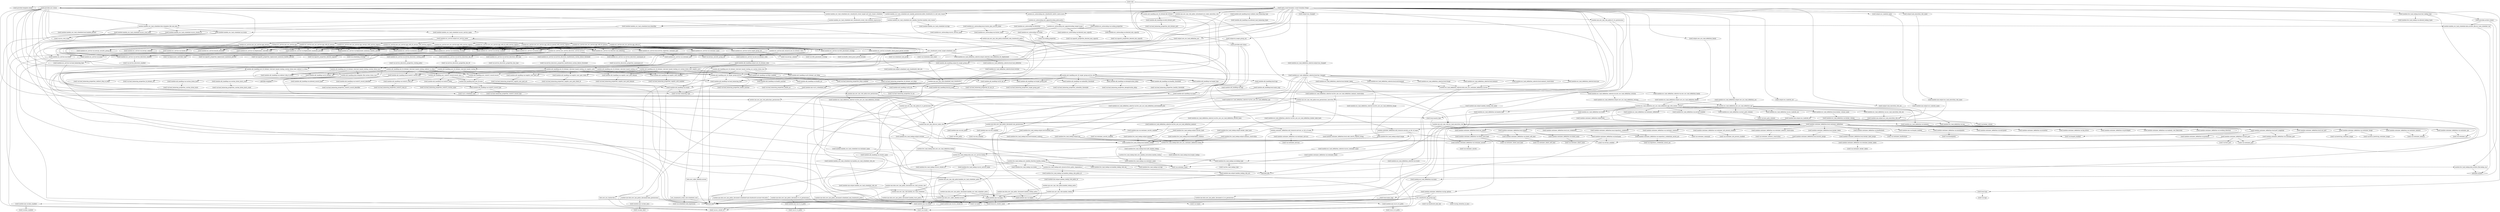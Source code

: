 digraph {
	compound = "true"
	newrank = "true"
	subgraph "root" {
		"[root] aws_cloudwatch_event_rule.scheduled_task" [label = "aws_cloudwatch_event_rule.scheduled_task", shape = "box"]
		"[root] aws_cloudwatch_event_target.scheduled_task" [label = "aws_cloudwatch_event_target.scheduled_task", shape = "box"]
		"[root] aws_cloudwatch_log_group.app" [label = "aws_cloudwatch_log_group.app", shape = "box"]
		"[root] data.aws_caller_identity.current" [label = "data.aws_caller_identity.current", shape = "box"]
		"[root] data.aws_ecs_cluster.this" [label = "data.aws_ecs_cluster.this", shape = "box"]
		"[root] module.alb_handling.aws_lb_listener.nlb_listener" [label = "module.alb_handling.aws_lb_listener.nlb_listener", shape = "box"]
		"[root] module.alb_handling.aws_lb_listener_rule.host_based_routing" [label = "module.alb_handling.aws_lb_listener_rule.host_based_routing", shape = "box"]
		"[root] module.alb_handling.aws_lb_listener_rule.host_based_routing_custom_listen_host" [label = "module.alb_handling.aws_lb_listener_rule.host_based_routing_custom_listen_host", shape = "box"]
		"[root] module.alb_handling.aws_lb_listener_rule.host_based_routing_custom_listen_host_redirect_to_https" [label = "module.alb_handling.aws_lb_listener_rule.host_based_routing_custom_listen_host_redirect_to_https", shape = "box"]
		"[root] module.alb_handling.aws_lb_listener_rule.host_based_routing_redirect_to_https" [label = "module.alb_handling.aws_lb_listener_rule.host_based_routing_redirect_to_https", shape = "box"]
		"[root] module.alb_handling.aws_lb_listener_rule.host_based_routing_ssl" [label = "module.alb_handling.aws_lb_listener_rule.host_based_routing_ssl", shape = "box"]
		"[root] module.alb_handling.aws_lb_listener_rule.host_based_routing_ssl_cognito_auth" [label = "module.alb_handling.aws_lb_listener_rule.host_based_routing_ssl_cognito_auth", shape = "box"]
		"[root] module.alb_handling.aws_lb_listener_rule.host_based_routing_ssl_custom_listen_host" [label = "module.alb_handling.aws_lb_listener_rule.host_based_routing_ssl_custom_listen_host", shape = "box"]
		"[root] module.alb_handling.aws_lb_listener_rule.host_based_routing_ssl_custom_listen_host_cognito_auth" [label = "module.alb_handling.aws_lb_listener_rule.host_based_routing_ssl_custom_listen_host_cognito_auth", shape = "box"]
		"[root] module.alb_handling.aws_lb_target_group.service" [label = "module.alb_handling.aws_lb_target_group.service", shape = "box"]
		"[root] module.alb_handling.aws_lb_target_group.service_nlb" [label = "module.alb_handling.aws_lb_target_group.service_nlb", shape = "box"]
		"[root] module.alb_handling.aws_route53_record.record" [label = "module.alb_handling.aws_route53_record.record", shape = "box"]
		"[root] module.alb_handling.aws_route53_record.record_alias_a" [label = "module.alb_handling.aws_route53_record.record_alias_a", shape = "box"]
		"[root] module.alb_handling.data.aws_lb.main" [label = "module.alb_handling.data.aws_lb.main", shape = "box"]
		"[root] module.alb_handling.data.template_file.custom_listen_host" [label = "module.alb_handling.data.template_file.custom_listen_host", shape = "box"]
		"[root] module.container_definition.null_resource.envvars_as_list_of_maps" [label = "module.container_definition.null_resource.envvars_as_list_of_maps", shape = "box"]
		"[root] module.container_definition.null_resource.secrets_as_list_of_maps" [label = "module.container_definition.null_resource.secrets_as_list_of_maps", shape = "box"]
		"[root] module.ecs_autoscaling.aws_appautoscaling_policy.policy" [label = "module.ecs_autoscaling.aws_appautoscaling_policy.policy", shape = "box"]
		"[root] module.ecs_autoscaling.aws_appautoscaling_target.target" [label = "module.ecs_autoscaling.aws_appautoscaling_target.target", shape = "box"]
		"[root] module.ecs_autoscaling.aws_cloudwatch_metric_alarm.alarm" [label = "module.ecs_autoscaling.aws_cloudwatch_metric_alarm.alarm", shape = "box"]
		"[root] module.ecs_service.aws_ecs_service.app" [label = "module.ecs_service.aws_ecs_service.app", shape = "box"]
		"[root] module.ecs_service.aws_ecs_service.app_awsvpc" [label = "module.ecs_service.aws_ecs_service.app_awsvpc", shape = "box"]
		"[root] module.ecs_service.aws_ecs_service.app_awsvpc_with_service_registry" [label = "module.ecs_service.aws_ecs_service.app_awsvpc_with_service_registry", shape = "box"]
		"[root] module.ecs_service.aws_ecs_service.app_with_lb" [label = "module.ecs_service.aws_ecs_service.app_with_lb", shape = "box"]
		"[root] module.ecs_service.aws_ecs_service.app_with_lb_awsvpc" [label = "module.ecs_service.aws_ecs_service.app_with_lb_awsvpc", shape = "box"]
		"[root] module.ecs_service.aws_ecs_service.app_with_lb_awsvpc_with_service_registry" [label = "module.ecs_service.aws_ecs_service.app_with_lb_awsvpc_with_service_registry", shape = "box"]
		"[root] module.ecs_service.aws_ecs_service.app_with_lb_spread" [label = "module.ecs_service.aws_ecs_service.app_with_lb_spread", shape = "box"]
		"[root] module.ecs_service.aws_ecs_service.app_with_lb_spread_with_service_registry" [label = "module.ecs_service.aws_ecs_service.app_with_lb_spread_with_service_registry", shape = "box"]
		"[root] module.ecs_service.aws_ecs_service.app_with_lb_with_service_registry" [label = "module.ecs_service.aws_ecs_service.app_with_lb_with_service_registry", shape = "box"]
		"[root] module.ecs_service.aws_ecs_service.app_with_service_registry" [label = "module.ecs_service.aws_ecs_service.app_with_service_registry", shape = "box"]
		"[root] module.ecs_service.aws_service_discovery_service.service" [label = "module.ecs_service.aws_service_discovery_service.service", shape = "box"]
		"[root] module.ecs_service.null_resource.aws_lb_listener_rules" [label = "module.ecs_service.null_resource.aws_lb_listener_rules", shape = "box"]
		"[root] module.ecs_task_definition.aws_ecs_task_definition.app" [label = "module.ecs_task_definition.aws_ecs_task_definition.app", shape = "box"]
		"[root] module.ecs_task_definition.aws_ecs_task_definition.app_with_docker_volume" [label = "module.ecs_task_definition.aws_ecs_task_definition.app_with_docker_volume", shape = "box"]
		"[root] module.ecs_task_definition_selector.data.aws_ecs_container_definition.current" [label = "module.ecs_task_definition_selector.data.aws_ecs_container_definition.current", shape = "box"]
		"[root] module.iam.aws_iam_role.ecs_task_execution_role" [label = "module.iam.aws_iam_role.ecs_task_execution_role", shape = "box"]
		"[root] module.iam.aws_iam_role.ecs_tasks_role" [label = "module.iam.aws_iam_role.ecs_tasks_role", shape = "box"]
		"[root] module.iam.aws_iam_role.lambda_ecs_task_scheduler" [label = "module.iam.aws_iam_role.lambda_ecs_task_scheduler", shape = "box"]
		"[root] module.iam.aws_iam_role.lambda_lookup" [label = "module.iam.aws_iam_role.lambda_lookup", shape = "box"]
		"[root] module.iam.aws_iam_role.scheduled_task_cloudwatch" [label = "module.iam.aws_iam_role.scheduled_task_cloudwatch", shape = "box"]
		"[root] module.iam.aws_iam_role_policy.kms_permissions" [label = "module.iam.aws_iam_role_policy.kms_permissions", shape = "box"]
		"[root] module.iam.aws_iam_role_policy.lambda_ecs_task_scheduler_policy" [label = "module.iam.aws_iam_role_policy.lambda_ecs_task_scheduler_policy", shape = "box"]
		"[root] module.iam.aws_iam_role_policy.lambda_lookup_policy" [label = "module.iam.aws_iam_role_policy.lambda_lookup_policy", shape = "box"]
		"[root] module.iam.aws_iam_role_policy.s3_ro_permissions" [label = "module.iam.aws_iam_role_policy.s3_ro_permissions", shape = "box"]
		"[root] module.iam.aws_iam_role_policy.s3_rw_permissions" [label = "module.iam.aws_iam_role_policy.s3_rw_permissions", shape = "box"]
		"[root] module.iam.aws_iam_role_policy.scheduled_task_cloudwatch_policy" [label = "module.iam.aws_iam_role_policy.scheduled_task_cloudwatch_policy", shape = "box"]
		"[root] module.iam.aws_iam_role_policy.ssm_permissions" [label = "module.iam.aws_iam_role_policy.ssm_permissions", shape = "box"]
		"[root] module.iam.aws_iam_role_policy.ssm_permissions_execution" [label = "module.iam.aws_iam_role_policy.ssm_permissions_execution", shape = "box"]
		"[root] module.iam.aws_iam_role_policy_attachment.ecs_tasks_execution_role" [label = "module.iam.aws_iam_role_policy_attachment.ecs_tasks_execution_role", shape = "box"]
		"[root] module.iam.data.aws_caller_identity.current" [label = "module.iam.data.aws_caller_identity.current", shape = "box"]
		"[root] module.iam.data.aws_iam_policy_document.ecs_task_assume_role" [label = "module.iam.data.aws_iam_policy_document.ecs_task_assume_role", shape = "box"]
		"[root] module.iam.data.aws_iam_policy_document.kms_permissions" [label = "module.iam.data.aws_iam_policy_document.kms_permissions", shape = "box"]
		"[root] module.iam.data.aws_iam_policy_document.lambda_ecs_task_scheduler_policy" [label = "module.iam.data.aws_iam_policy_document.lambda_ecs_task_scheduler_policy", shape = "box"]
		"[root] module.iam.data.aws_iam_policy_document.lambda_lookup_policy" [label = "module.iam.data.aws_iam_policy_document.lambda_lookup_policy", shape = "box"]
		"[root] module.iam.data.aws_iam_policy_document.lambda_trust_policy" [label = "module.iam.data.aws_iam_policy_document.lambda_trust_policy", shape = "box"]
		"[root] module.iam.data.aws_iam_policy_document.s3_ro_permissions" [label = "module.iam.data.aws_iam_policy_document.s3_ro_permissions", shape = "box"]
		"[root] module.iam.data.aws_iam_policy_document.s3_rw_permissions" [label = "module.iam.data.aws_iam_policy_document.s3_rw_permissions", shape = "box"]
		"[root] module.iam.data.aws_iam_policy_document.scheduled-task-cloudwatch-assume-role-policy" [label = "module.iam.data.aws_iam_policy_document.scheduled-task-cloudwatch-assume-role-policy", shape = "box"]
		"[root] module.iam.data.aws_iam_policy_document.scheduled_task_cloudwatch_policy" [label = "module.iam.data.aws_iam_policy_document.scheduled_task_cloudwatch_policy", shape = "box"]
		"[root] module.iam.data.aws_iam_policy_document.ssm_permissions" [label = "module.iam.data.aws_iam_policy_document.ssm_permissions", shape = "box"]
		"[root] module.lambda_ecs_task_scheduler.aws_cloudwatch_event_rule.schedule_expressions" [label = "module.lambda_ecs_task_scheduler.aws_cloudwatch_event_rule.schedule_expressions", shape = "box"]
		"[root] module.lambda_ecs_task_scheduler.aws_cloudwatch_event_target.call_task_runner_scheduler" [label = "module.lambda_ecs_task_scheduler.aws_cloudwatch_event_target.call_task_runner_scheduler", shape = "box"]
		"[root] module.lambda_ecs_task_scheduler.aws_lambda_function.lambda_task_runner" [label = "module.lambda_ecs_task_scheduler.aws_lambda_function.lambda_task_runner", shape = "box"]
		"[root] module.lambda_ecs_task_scheduler.aws_lambda_permission.allow_cloudwatch_to_call_task_runner" [label = "module.lambda_ecs_task_scheduler.aws_lambda_permission.allow_cloudwatch_to_call_task_runner", shape = "box"]
		"[root] module.lambda_ecs_task_scheduler.data.archive_file.ecs_task_scheduler_zip" [label = "module.lambda_ecs_task_scheduler.data.archive_file.ecs_task_scheduler_zip", shape = "box"]
		"[root] module.lambda_ecs_task_scheduler.data.template_file.task_defs" [label = "module.lambda_ecs_task_scheduler.data.template_file.task_defs", shape = "box"]
		"[root] module.live_task_lookup.aws_lambda_function.lambda_lookup" [label = "module.live_task_lookup.aws_lambda_function.lambda_lookup", shape = "box"]
		"[root] module.live_task_lookup.data.archive_file.lookup_zip" [label = "module.live_task_lookup.data.archive_file.lookup_zip", shape = "box"]
		"[root] module.live_task_lookup.data.aws_ecs_container_definition.lookup" [label = "module.live_task_lookup.data.aws_ecs_container_definition.lookup", shape = "box"]
		"[root] module.live_task_lookup.data.aws_ecs_service.lookup" [label = "module.live_task_lookup.data.aws_ecs_service.lookup", shape = "box"]
		"[root] module.live_task_lookup.data.aws_ecs_task_definition.lookup" [label = "module.live_task_lookup.data.aws_ecs_task_definition.lookup", shape = "box"]
		"[root] module.live_task_lookup.data.aws_lambda_invocation.lambda_lookup" [label = "module.live_task_lookup.data.aws_lambda_invocation.lambda_lookup", shape = "box"]
		"[root] module.live_task_lookup.null_resource.force_policy_dependency" [label = "module.live_task_lookup.null_resource.force_policy_dependency", shape = "box"]
		"[root] provider.archive" [label = "provider.archive", shape = "diamond"]
		"[root] provider.aws" [label = "provider.aws", shape = "diamond"]
		"[root] provider.null" [label = "provider.null", shape = "diamond"]
		"[root] provider.template" [label = "provider.template", shape = "diamond"]
		"[root] aws_cloudwatch_event_rule.scheduled_task" -> "[root] provider.aws"
		"[root] aws_cloudwatch_event_rule.scheduled_task" -> "[root] var.name"
		"[root] aws_cloudwatch_event_rule.scheduled_task" -> "[root] var.scheduled_task_expression"
		"[root] aws_cloudwatch_event_target.scheduled_task" -> "[root] aws_cloudwatch_event_rule.scheduled_task"
		"[root] aws_cloudwatch_event_target.scheduled_task" -> "[root] data.aws_caller_identity.current"
		"[root] aws_cloudwatch_event_target.scheduled_task" -> "[root] data.aws_ecs_cluster.this"
		"[root] aws_cloudwatch_event_target.scheduled_task" -> "[root] module.ecs_task_definition_selector.output.selected_task_definition_for_deployment"
		"[root] aws_cloudwatch_event_target.scheduled_task" -> "[root] module.iam.output.scheduled_task_cloudwatch_role_arn"
		"[root] aws_cloudwatch_event_target.scheduled_task" -> "[root] var.awsvpc_security_group_ids"
		"[root] aws_cloudwatch_event_target.scheduled_task" -> "[root] var.awsvpc_subnets"
		"[root] aws_cloudwatch_event_target.scheduled_task" -> "[root] var.scheduled_task_count"
		"[root] aws_cloudwatch_event_target.scheduled_task" -> "[root] var.scheduled_task_group"
		"[root] aws_cloudwatch_log_group.app" -> "[root] local.ecs_cluster_name"
		"[root] aws_cloudwatch_log_group.app" -> "[root] provider.aws"
		"[root] aws_cloudwatch_log_group.app" -> "[root] var.cloudwatch_kms_key"
		"[root] aws_cloudwatch_log_group.app" -> "[root] var.create"
		"[root] aws_cloudwatch_log_group.app" -> "[root] var.log_retention_in_days"
		"[root] aws_cloudwatch_log_group.app" -> "[root] var.name"
		"[root] data.aws_caller_identity.current" -> "[root] provider.aws"
		"[root] data.aws_ecs_cluster.this" -> "[root] provider.aws"
		"[root] data.aws_ecs_cluster.this" -> "[root] var.ecs_cluster_id"
		"[root] local.ecs_cluster_name" -> "[root] var.ecs_cluster_id"
		"[root] local.launch_type" -> "[root] var.fargate_enabled"
		"[root] local.name_map" -> "[root] local.ecs_cluster_name"
		"[root] local.name_map" -> "[root] var.name"
		"[root] local.tags" -> "[root] local.name_map"
		"[root] local.tags" -> "[root] var.tags"
		"[root] meta.count-boundary (count boundary fixup)" -> "[root] aws_cloudwatch_event_target.scheduled_task"
		"[root] meta.count-boundary (count boundary fixup)" -> "[root] local.tags"
		"[root] meta.count-boundary (count boundary fixup)" -> "[root] module.alb_handling.aws_lb_listener.nlb_listener"
		"[root] meta.count-boundary (count boundary fixup)" -> "[root] module.alb_handling.aws_lb_listener_rule.host_based_routing_custom_listen_host_redirect_to_https"
		"[root] meta.count-boundary (count boundary fixup)" -> "[root] module.alb_handling.aws_lb_listener_rule.host_based_routing_redirect_to_https"
		"[root] meta.count-boundary (count boundary fixup)" -> "[root] module.alb_handling.aws_lb_listener_rule.host_based_routing_ssl"
		"[root] meta.count-boundary (count boundary fixup)" -> "[root] module.alb_handling.aws_lb_listener_rule.host_based_routing_ssl_cognito_auth"
		"[root] meta.count-boundary (count boundary fixup)" -> "[root] module.alb_handling.aws_lb_listener_rule.host_based_routing_ssl_custom_listen_host"
		"[root] meta.count-boundary (count boundary fixup)" -> "[root] module.alb_handling.local.validate_load_balancing_type"
		"[root] meta.count-boundary (count boundary fixup)" -> "[root] module.ecs_autoscaling.aws_cloudwatch_metric_alarm.alarm"
		"[root] meta.count-boundary (count boundary fixup)" -> "[root] module.ecs_service.aws_ecs_service.app_with_service_registry"
		"[root] meta.count-boundary (count boundary fixup)" -> "[root] module.ecs_task_definition.output.aws_ecs_task_definition_arn"
		"[root] meta.count-boundary (count boundary fixup)" -> "[root] module.iam.aws_iam_role_policy.kms_permissions"
		"[root] meta.count-boundary (count boundary fixup)" -> "[root] module.iam.aws_iam_role_policy.lambda_ecs_task_scheduler_policy"
		"[root] meta.count-boundary (count boundary fixup)" -> "[root] module.iam.aws_iam_role_policy.s3_ro_permissions"
		"[root] meta.count-boundary (count boundary fixup)" -> "[root] module.iam.aws_iam_role_policy.s3_rw_permissions"
		"[root] meta.count-boundary (count boundary fixup)" -> "[root] module.iam.aws_iam_role_policy.scheduled_task_cloudwatch_policy"
		"[root] meta.count-boundary (count boundary fixup)" -> "[root] module.iam.aws_iam_role_policy.ssm_permissions"
		"[root] meta.count-boundary (count boundary fixup)" -> "[root] module.iam.aws_iam_role_policy.ssm_permissions_execution"
		"[root] meta.count-boundary (count boundary fixup)" -> "[root] module.iam.aws_iam_role_policy_attachment.ecs_tasks_execution_role"
		"[root] meta.count-boundary (count boundary fixup)" -> "[root] module.iam.output.lambda_lookup_role_name"
		"[root] meta.count-boundary (count boundary fixup)" -> "[root] module.lambda_ecs_task_scheduler.aws_cloudwatch_event_target.call_task_runner_scheduler"
		"[root] meta.count-boundary (count boundary fixup)" -> "[root] module.lambda_ecs_task_scheduler.aws_lambda_permission.allow_cloudwatch_to_call_task_runner"
		"[root] meta.count-boundary (count boundary fixup)" -> "[root] module.live_task_lookup.local.test_lookup_type"
		"[root] meta.count-boundary (count boundary fixup)" -> "[root] output.aws_ecs_task_definition_arn"
		"[root] meta.count-boundary (count boundary fixup)" -> "[root] output.aws_ecs_task_definition_family"
		"[root] meta.count-boundary (count boundary fixup)" -> "[root] output.ecs_taskrole_arn"
		"[root] meta.count-boundary (count boundary fixup)" -> "[root] output.ecs_taskrole_name"
		"[root] meta.count-boundary (count boundary fixup)" -> "[root] output.has_changed"
		"[root] meta.count-boundary (count boundary fixup)" -> "[root] output.lb_target_group_arn"
		"[root] meta.count-boundary (count boundary fixup)" -> "[root] output.task_execution_role_arn"
		"[root] meta.count-boundary (count boundary fixup)" -> "[root] output.task_execution_role_name"
		"[root] module.alb_handling.aws_lb_listener.nlb_listener" -> "[root] module.alb_handling.aws_lb_target_group.service_nlb"
		"[root] module.alb_handling.aws_lb_listener.nlb_listener" -> "[root] module.alb_handling.var.lb_arn"
		"[root] module.alb_handling.aws_lb_listener.nlb_listener" -> "[root] module.alb_handling.var.nlb_listener_port"
		"[root] module.alb_handling.aws_lb_listener_rule.host_based_routing" -> "[root] module.alb_handling.aws_lb_target_group.service"
		"[root] module.alb_handling.aws_lb_listener_rule.host_based_routing" -> "[root] module.alb_handling.aws_route53_record.record"
		"[root] module.alb_handling.aws_lb_listener_rule.host_based_routing" -> "[root] module.alb_handling.aws_route53_record.record_alias_a"
		"[root] module.alb_handling.aws_lb_listener_rule.host_based_routing" -> "[root] module.alb_handling.local.route53_record_type"
		"[root] module.alb_handling.aws_lb_listener_rule.host_based_routing" -> "[root] module.alb_handling.var.lb_listener_arn"
		"[root] module.alb_handling.aws_lb_listener_rule.host_based_routing" -> "[root] module.alb_handling.var.redirect_http_to_https"
		"[root] module.alb_handling.aws_lb_listener_rule.host_based_routing_custom_listen_host" -> "[root] module.alb_handling.aws_lb_target_group.service"
		"[root] module.alb_handling.aws_lb_listener_rule.host_based_routing_custom_listen_host" -> "[root] module.alb_handling.data.template_file.custom_listen_host"
		"[root] module.alb_handling.aws_lb_listener_rule.host_based_routing_custom_listen_host" -> "[root] module.alb_handling.var.lb_listener_arn"
		"[root] module.alb_handling.aws_lb_listener_rule.host_based_routing_custom_listen_host" -> "[root] module.alb_handling.var.redirect_http_to_https"
		"[root] module.alb_handling.aws_lb_listener_rule.host_based_routing_custom_listen_host_redirect_to_https" -> "[root] module.alb_handling.data.template_file.custom_listen_host"
		"[root] module.alb_handling.aws_lb_listener_rule.host_based_routing_custom_listen_host_redirect_to_https" -> "[root] module.alb_handling.var.cognito_auth_enabled"
		"[root] module.alb_handling.aws_lb_listener_rule.host_based_routing_custom_listen_host_redirect_to_https" -> "[root] module.alb_handling.var.create"
		"[root] module.alb_handling.aws_lb_listener_rule.host_based_routing_custom_listen_host_redirect_to_https" -> "[root] module.alb_handling.var.lb_listener_arn"
		"[root] module.alb_handling.aws_lb_listener_rule.host_based_routing_custom_listen_host_redirect_to_https" -> "[root] module.alb_handling.var.load_balancing_type"
		"[root] module.alb_handling.aws_lb_listener_rule.host_based_routing_custom_listen_host_redirect_to_https" -> "[root] module.alb_handling.var.redirect_http_to_https"
		"[root] module.alb_handling.aws_lb_listener_rule.host_based_routing_custom_listen_host_redirect_to_https" -> "[root] provider.aws"
		"[root] module.alb_handling.aws_lb_listener_rule.host_based_routing_redirect_to_https" -> "[root] module.alb_handling.aws_route53_record.record"
		"[root] module.alb_handling.aws_lb_listener_rule.host_based_routing_redirect_to_https" -> "[root] module.alb_handling.aws_route53_record.record_alias_a"
		"[root] module.alb_handling.aws_lb_listener_rule.host_based_routing_redirect_to_https" -> "[root] module.alb_handling.local.route53_record_type"
		"[root] module.alb_handling.aws_lb_listener_rule.host_based_routing_redirect_to_https" -> "[root] module.alb_handling.var.lb_listener_arn"
		"[root] module.alb_handling.aws_lb_listener_rule.host_based_routing_redirect_to_https" -> "[root] module.alb_handling.var.load_balancing_type"
		"[root] module.alb_handling.aws_lb_listener_rule.host_based_routing_redirect_to_https" -> "[root] module.alb_handling.var.redirect_http_to_https"
		"[root] module.alb_handling.aws_lb_listener_rule.host_based_routing_ssl" -> "[root] module.alb_handling.aws_lb_target_group.service"
		"[root] module.alb_handling.aws_lb_listener_rule.host_based_routing_ssl" -> "[root] module.alb_handling.aws_route53_record.record"
		"[root] module.alb_handling.aws_lb_listener_rule.host_based_routing_ssl" -> "[root] module.alb_handling.aws_route53_record.record_alias_a"
		"[root] module.alb_handling.aws_lb_listener_rule.host_based_routing_ssl" -> "[root] module.alb_handling.local.route53_record_type"
		"[root] module.alb_handling.aws_lb_listener_rule.host_based_routing_ssl" -> "[root] module.alb_handling.var.cognito_auth_enabled"
		"[root] module.alb_handling.aws_lb_listener_rule.host_based_routing_ssl" -> "[root] module.alb_handling.var.https_enabled"
		"[root] module.alb_handling.aws_lb_listener_rule.host_based_routing_ssl" -> "[root] module.alb_handling.var.lb_listener_arn_https"
		"[root] module.alb_handling.aws_lb_listener_rule.host_based_routing_ssl_cognito_auth" -> "[root] module.alb_handling.aws_lb_target_group.service"
		"[root] module.alb_handling.aws_lb_listener_rule.host_based_routing_ssl_cognito_auth" -> "[root] module.alb_handling.aws_route53_record.record"
		"[root] module.alb_handling.aws_lb_listener_rule.host_based_routing_ssl_cognito_auth" -> "[root] module.alb_handling.aws_route53_record.record_alias_a"
		"[root] module.alb_handling.aws_lb_listener_rule.host_based_routing_ssl_cognito_auth" -> "[root] module.alb_handling.local.route53_record_type"
		"[root] module.alb_handling.aws_lb_listener_rule.host_based_routing_ssl_cognito_auth" -> "[root] module.alb_handling.var.cognito_auth_enabled"
		"[root] module.alb_handling.aws_lb_listener_rule.host_based_routing_ssl_cognito_auth" -> "[root] module.alb_handling.var.cognito_user_pool_arn"
		"[root] module.alb_handling.aws_lb_listener_rule.host_based_routing_ssl_cognito_auth" -> "[root] module.alb_handling.var.cognito_user_pool_client_id"
		"[root] module.alb_handling.aws_lb_listener_rule.host_based_routing_ssl_cognito_auth" -> "[root] module.alb_handling.var.cognito_user_pool_domain"
		"[root] module.alb_handling.aws_lb_listener_rule.host_based_routing_ssl_cognito_auth" -> "[root] module.alb_handling.var.https_enabled"
		"[root] module.alb_handling.aws_lb_listener_rule.host_based_routing_ssl_cognito_auth" -> "[root] module.alb_handling.var.lb_listener_arn_https"
		"[root] module.alb_handling.aws_lb_listener_rule.host_based_routing_ssl_custom_listen_host" -> "[root] module.alb_handling.aws_lb_target_group.service"
		"[root] module.alb_handling.aws_lb_listener_rule.host_based_routing_ssl_custom_listen_host" -> "[root] module.alb_handling.data.template_file.custom_listen_host"
		"[root] module.alb_handling.aws_lb_listener_rule.host_based_routing_ssl_custom_listen_host" -> "[root] module.alb_handling.var.cognito_auth_enabled"
		"[root] module.alb_handling.aws_lb_listener_rule.host_based_routing_ssl_custom_listen_host" -> "[root] module.alb_handling.var.https_enabled"
		"[root] module.alb_handling.aws_lb_listener_rule.host_based_routing_ssl_custom_listen_host" -> "[root] module.alb_handling.var.lb_listener_arn_https"
		"[root] module.alb_handling.aws_lb_listener_rule.host_based_routing_ssl_custom_listen_host_cognito_auth" -> "[root] module.alb_handling.aws_lb_target_group.service"
		"[root] module.alb_handling.aws_lb_listener_rule.host_based_routing_ssl_custom_listen_host_cognito_auth" -> "[root] module.alb_handling.data.template_file.custom_listen_host"
		"[root] module.alb_handling.aws_lb_listener_rule.host_based_routing_ssl_custom_listen_host_cognito_auth" -> "[root] module.alb_handling.var.cognito_auth_enabled"
		"[root] module.alb_handling.aws_lb_listener_rule.host_based_routing_ssl_custom_listen_host_cognito_auth" -> "[root] module.alb_handling.var.cognito_user_pool_arn"
		"[root] module.alb_handling.aws_lb_listener_rule.host_based_routing_ssl_custom_listen_host_cognito_auth" -> "[root] module.alb_handling.var.cognito_user_pool_client_id"
		"[root] module.alb_handling.aws_lb_listener_rule.host_based_routing_ssl_custom_listen_host_cognito_auth" -> "[root] module.alb_handling.var.cognito_user_pool_domain"
		"[root] module.alb_handling.aws_lb_listener_rule.host_based_routing_ssl_custom_listen_host_cognito_auth" -> "[root] module.alb_handling.var.https_enabled"
		"[root] module.alb_handling.aws_lb_listener_rule.host_based_routing_ssl_custom_listen_host_cognito_auth" -> "[root] module.alb_handling.var.lb_listener_arn_https"
		"[root] module.alb_handling.aws_lb_target_group.service" -> "[root] module.alb_handling.local.tg_name"
		"[root] module.alb_handling.aws_lb_target_group.service" -> "[root] module.alb_handling.var.create"
		"[root] module.alb_handling.aws_lb_target_group.service" -> "[root] module.alb_handling.var.deregistration_delay"
		"[root] module.alb_handling.aws_lb_target_group.service" -> "[root] module.alb_handling.var.health_matcher"
		"[root] module.alb_handling.aws_lb_target_group.service" -> "[root] module.alb_handling.var.health_uri"
		"[root] module.alb_handling.aws_lb_target_group.service" -> "[root] module.alb_handling.var.healthy_threshold"
		"[root] module.alb_handling.aws_lb_target_group.service" -> "[root] module.alb_handling.var.lb_vpc_id"
		"[root] module.alb_handling.aws_lb_target_group.service" -> "[root] module.alb_handling.var.load_balancing_type"
		"[root] module.alb_handling.aws_lb_target_group.service" -> "[root] module.alb_handling.var.target_group_port"
		"[root] module.alb_handling.aws_lb_target_group.service" -> "[root] module.alb_handling.var.target_type"
		"[root] module.alb_handling.aws_lb_target_group.service" -> "[root] module.alb_handling.var.unhealthy_threshold"
		"[root] module.alb_handling.aws_lb_target_group.service" -> "[root] provider.aws"
		"[root] module.alb_handling.aws_lb_target_group.service_nlb" -> "[root] module.alb_handling.local.tags"
		"[root] module.alb_handling.aws_lb_target_group.service_nlb" -> "[root] module.alb_handling.local.tg_name"
		"[root] module.alb_handling.aws_lb_target_group.service_nlb" -> "[root] module.alb_handling.var.create"
		"[root] module.alb_handling.aws_lb_target_group.service_nlb" -> "[root] module.alb_handling.var.deregistration_delay"
		"[root] module.alb_handling.aws_lb_target_group.service_nlb" -> "[root] module.alb_handling.var.healthy_threshold"
		"[root] module.alb_handling.aws_lb_target_group.service_nlb" -> "[root] module.alb_handling.var.lb_vpc_id"
		"[root] module.alb_handling.aws_lb_target_group.service_nlb" -> "[root] module.alb_handling.var.load_balancing_type"
		"[root] module.alb_handling.aws_lb_target_group.service_nlb" -> "[root] module.alb_handling.var.target_group_port"
		"[root] module.alb_handling.aws_lb_target_group.service_nlb" -> "[root] module.alb_handling.var.target_type"
		"[root] module.alb_handling.aws_lb_target_group.service_nlb" -> "[root] module.alb_handling.var.unhealthy_threshold"
		"[root] module.alb_handling.aws_lb_target_group.service_nlb" -> "[root] provider.aws"
		"[root] module.alb_handling.aws_route53_record.record" -> "[root] module.alb_handling.data.aws_lb.main"
		"[root] module.alb_handling.aws_route53_record.record" -> "[root] module.alb_handling.var.route53_name"
		"[root] module.alb_handling.aws_route53_record.record" -> "[root] module.alb_handling.var.route53_zone_id"
		"[root] module.alb_handling.aws_route53_record.record_alias_a" -> "[root] module.alb_handling.data.aws_lb.main"
		"[root] module.alb_handling.aws_route53_record.record_alias_a" -> "[root] module.alb_handling.var.route53_name"
		"[root] module.alb_handling.aws_route53_record.record_alias_a" -> "[root] module.alb_handling.var.route53_record_identifier"
		"[root] module.alb_handling.aws_route53_record.record_alias_a" -> "[root] module.alb_handling.var.route53_zone_id"
		"[root] module.alb_handling.data.aws_lb.main" -> "[root] module.alb_handling.var.create"
		"[root] module.alb_handling.data.aws_lb.main" -> "[root] module.alb_handling.var.lb_arn"
		"[root] module.alb_handling.data.aws_lb.main" -> "[root] module.alb_handling.var.route53_record_type"
		"[root] module.alb_handling.data.aws_lb.main" -> "[root] provider.aws"
		"[root] module.alb_handling.data.template_file.custom_listen_host" -> "[root] module.alb_handling.var.custom_listen_hosts"
		"[root] module.alb_handling.data.template_file.custom_listen_host" -> "[root] module.alb_handling.var.custom_listen_hosts_count"
		"[root] module.alb_handling.data.template_file.custom_listen_host" -> "[root] provider.template"
		"[root] module.alb_handling.local.name_map" -> "[root] module.alb_handling.var.name"
		"[root] module.alb_handling.local.route53_record_type" -> "[root] module.alb_handling.var.allowed_record_types"
		"[root] module.alb_handling.local.route53_record_type" -> "[root] module.alb_handling.var.route53_record_type"
		"[root] module.alb_handling.local.tags" -> "[root] module.alb_handling.local.name_map"
		"[root] module.alb_handling.local.tags" -> "[root] module.alb_handling.var.tags"
		"[root] module.alb_handling.local.tg_name" -> "[root] module.alb_handling.var.cluster_name"
		"[root] module.alb_handling.local.tg_name" -> "[root] module.alb_handling.var.name"
		"[root] module.alb_handling.local.validate_load_balancing_type" -> "[root] module.alb_handling.var.allowed_load_balancing_types"
		"[root] module.alb_handling.local.validate_load_balancing_type" -> "[root] module.alb_handling.var.load_balancing_type"
		"[root] module.alb_handling.output.aws_lb_listener_rules" -> "[root] module.alb_handling.aws_lb_listener_rule.host_based_routing"
		"[root] module.alb_handling.output.aws_lb_listener_rules" -> "[root] module.alb_handling.aws_lb_listener_rule.host_based_routing_custom_listen_host"
		"[root] module.alb_handling.output.aws_lb_listener_rules" -> "[root] module.alb_handling.aws_lb_listener_rule.host_based_routing_ssl_custom_listen_host_cognito_auth"
		"[root] module.alb_handling.output.lb_target_group_arn" -> "[root] module.alb_handling.aws_lb_target_group.service"
		"[root] module.alb_handling.output.lb_target_group_arn" -> "[root] module.alb_handling.aws_lb_target_group.service_nlb"
		"[root] module.alb_handling.var.cluster_name" -> "[root] local.ecs_cluster_name"
		"[root] module.alb_handling.var.cognito_auth_enabled" -> "[root] var.load_balancing_properties_cognito_auth_enabled"
		"[root] module.alb_handling.var.cognito_user_pool_arn" -> "[root] var.load_balancing_properties_cognito_user_pool_arn"
		"[root] module.alb_handling.var.cognito_user_pool_client_id" -> "[root] var.load_balancing_properties_cognito_user_pool_client_id"
		"[root] module.alb_handling.var.cognito_user_pool_domain" -> "[root] var.load_balancing_properties_cognito_user_pool_domain"
		"[root] module.alb_handling.var.create" -> "[root] var.create"
		"[root] module.alb_handling.var.create" -> "[root] var.load_balancing_type"
		"[root] module.alb_handling.var.custom_listen_hosts" -> "[root] var.load_balancing_properties_custom_listen_hosts"
		"[root] module.alb_handling.var.custom_listen_hosts_count" -> "[root] var.load_balancing_properties_custom_listen_hosts_count"
		"[root] module.alb_handling.var.deregistration_delay" -> "[root] var.load_balancing_properties_deregistration_delay"
		"[root] module.alb_handling.var.health_matcher" -> "[root] var.load_balancing_properties_health_matcher"
		"[root] module.alb_handling.var.health_uri" -> "[root] var.load_balancing_properties_health_uri"
		"[root] module.alb_handling.var.healthy_threshold" -> "[root] var.load_balancing_properties_healthy_threshold"
		"[root] module.alb_handling.var.https_enabled" -> "[root] var.load_balancing_properties_https_enabled"
		"[root] module.alb_handling.var.lb_arn" -> "[root] var.load_balancing_properties_lb_arn"
		"[root] module.alb_handling.var.lb_listener_arn" -> "[root] var.load_balancing_properties_lb_listener_arn"
		"[root] module.alb_handling.var.lb_listener_arn_https" -> "[root] var.load_balancing_properties_lb_listener_arn_https"
		"[root] module.alb_handling.var.lb_vpc_id" -> "[root] var.load_balancing_properties_lb_vpc_id"
		"[root] module.alb_handling.var.load_balancing_type" -> "[root] var.load_balancing_type"
		"[root] module.alb_handling.var.name" -> "[root] var.name"
		"[root] module.alb_handling.var.nlb_listener_port" -> "[root] var.load_balancing_properties_nlb_listener_port"
		"[root] module.alb_handling.var.redirect_http_to_https" -> "[root] var.load_balancing_properties_redirect_http_to_https"
		"[root] module.alb_handling.var.route53_name" -> "[root] var.load_balancing_properties_route53_custom_name"
		"[root] module.alb_handling.var.route53_name" -> "[root] var.name"
		"[root] module.alb_handling.var.route53_record_identifier" -> "[root] var.load_balancing_properties_route53_record_identifier"
		"[root] module.alb_handling.var.route53_record_type" -> "[root] var.is_scheduled_task"
		"[root] module.alb_handling.var.route53_record_type" -> "[root] var.load_balancing_properties_route53_record_type"
		"[root] module.alb_handling.var.route53_zone_id" -> "[root] var.load_balancing_properties_route53_zone_id"
		"[root] module.alb_handling.var.target_group_port" -> "[root] var.load_balancing_properties_target_group_port"
		"[root] module.alb_handling.var.target_type" -> "[root] var.awsvpc_enabled"
		"[root] module.alb_handling.var.unhealthy_threshold" -> "[root] var.load_balancing_properties_unhealthy_threshold"
		"[root] module.container_definition.local.container_definitions" -> "[root] module.container_definition.local.docker_labels"
		"[root] module.container_definition.local.container_definitions" -> "[root] module.container_definition.local.port_mappings"
		"[root] module.container_definition.local.container_definitions" -> "[root] module.container_definition.local.repository_credentials"
		"[root] module.container_definition.local.container_definitions" -> "[root] module.container_definition.local.ulimits"
		"[root] module.container_definition.local.container_definitions" -> "[root] module.container_definition.local.use_credentials"
		"[root] module.container_definition.local.container_definitions" -> "[root] module.container_definition.local.use_port"
		"[root] module.container_definition.local.container_definitions" -> "[root] module.container_definition.local.use_ulimits"
		"[root] module.container_definition.local.container_definitions" -> "[root] module.container_definition.null_resource.envvars_as_list_of_maps"
		"[root] module.container_definition.local.container_definitions" -> "[root] module.container_definition.null_resource.secrets_as_list_of_maps"
		"[root] module.container_definition.local.container_definitions" -> "[root] module.container_definition.var.container_command"
		"[root] module.container_definition.local.container_definitions" -> "[root] module.container_definition.var.container_cpu"
		"[root] module.container_definition.local.container_definitions" -> "[root] module.container_definition.var.container_image"
		"[root] module.container_definition.local.container_definitions" -> "[root] module.container_definition.var.container_init_process_enabled"
		"[root] module.container_definition.local.container_definitions" -> "[root] module.container_definition.var.container_memory"
		"[root] module.container_definition.local.container_definitions" -> "[root] module.container_definition.var.container_memory_reservation"
		"[root] module.container_definition.local.container_definitions" -> "[root] module.container_definition.var.container_name"
		"[root] module.container_definition.local.container_definitions" -> "[root] module.container_definition.var.entrypoint"
		"[root] module.container_definition.local.container_definitions" -> "[root] module.container_definition.var.essential"
		"[root] module.container_definition.local.container_definitions" -> "[root] module.container_definition.var.healthcheck"
		"[root] module.container_definition.local.container_definitions" -> "[root] module.container_definition.var.hostname"
		"[root] module.container_definition.local.container_definitions" -> "[root] module.container_definition.var.log_driver"
		"[root] module.container_definition.local.container_definitions" -> "[root] module.container_definition.var.log_options"
		"[root] module.container_definition.local.container_definitions" -> "[root] module.container_definition.var.mountpoints"
		"[root] module.container_definition.local.container_definitions" -> "[root] module.container_definition.var.privileged"
		"[root] module.container_definition.local.container_definitions" -> "[root] module.container_definition.var.readonly_root_filesystem"
		"[root] module.container_definition.local.container_definitions" -> "[root] module.container_definition.var.working_directory"
		"[root] module.container_definition.local.docker_label_merge" -> "[root] module.container_definition.var.container_docker_labels"
		"[root] module.container_definition.local.docker_labels" -> "[root] module.container_definition.local.docker_label_merge"
		"[root] module.container_definition.local.docker_labels" -> "[root] module.container_definition.local.secrets_merge"
		"[root] module.container_definition.local.port_mappings" -> "[root] module.container_definition.var.container_port"
		"[root] module.container_definition.local.port_mappings" -> "[root] module.container_definition.var.host_port"
		"[root] module.container_definition.local.port_mappings" -> "[root] module.container_definition.var.protocol"
		"[root] module.container_definition.local.repository_credentials" -> "[root] module.container_definition.var.repository_credentials_secret_arn"
		"[root] module.container_definition.local.secrets_merge" -> "[root] module.container_definition.var.container_secrets"
		"[root] module.container_definition.local.ulimits" -> "[root] module.container_definition.var.ulimit_hard_limit"
		"[root] module.container_definition.local.ulimits" -> "[root] module.container_definition.var.ulimit_name"
		"[root] module.container_definition.local.ulimits" -> "[root] module.container_definition.var.ulimit_soft_limit"
		"[root] module.container_definition.local.use_credentials" -> "[root] module.container_definition.var.repository_credentials_secret_arn"
		"[root] module.container_definition.local.use_port" -> "[root] module.container_definition.var.container_port"
		"[root] module.container_definition.local.use_ulimits" -> "[root] module.container_definition.var.ulimit_hard_limit"
		"[root] module.container_definition.local.use_ulimits" -> "[root] module.container_definition.var.ulimit_soft_limit"
		"[root] module.container_definition.null_resource.envvars_as_list_of_maps" -> "[root] module.container_definition.local.safe_search_replace_string"
		"[root] module.container_definition.null_resource.envvars_as_list_of_maps" -> "[root] module.container_definition.var.container_envvars"
		"[root] module.container_definition.null_resource.envvars_as_list_of_maps" -> "[root] provider.null"
		"[root] module.container_definition.null_resource.secrets_as_list_of_maps" -> "[root] module.container_definition.local.safe_search_replace_string"
		"[root] module.container_definition.null_resource.secrets_as_list_of_maps" -> "[root] module.container_definition.var.container_secrets"
		"[root] module.container_definition.null_resource.secrets_as_list_of_maps" -> "[root] provider.null"
		"[root] module.container_definition.output.json" -> "[root] module.container_definition.local.container_definitions"
		"[root] module.container_definition.var.container_command" -> "[root] var.container_command"
		"[root] module.container_definition.var.container_cpu" -> "[root] var.container_cpu"
		"[root] module.container_definition.var.container_docker_labels" -> "[root] var.container_docker_labels"
		"[root] module.container_definition.var.container_envvars" -> "[root] var.container_envvars"
		"[root] module.container_definition.var.container_image" -> "[root] module.live_task_lookup.output.image"
		"[root] module.container_definition.var.container_image" -> "[root] var.bootstrap_container_image"
		"[root] module.container_definition.var.container_image" -> "[root] var.force_bootstrap_container_image"
		"[root] module.container_definition.var.container_init_process_enabled" -> "[root] var.container_init_process_enabled"
		"[root] module.container_definition.var.container_memory" -> "[root] var.container_memory"
		"[root] module.container_definition.var.container_memory_reservation" -> "[root] var.container_memory_reservation"
		"[root] module.container_definition.var.container_name" -> "[root] var.container_name"
		"[root] module.container_definition.var.container_port" -> "[root] var.container_port"
		"[root] module.container_definition.var.container_secrets" -> "[root] var.container_secrets"
		"[root] module.container_definition.var.healthcheck" -> "[root] var.container_healthcheck"
		"[root] module.container_definition.var.host_port" -> "[root] var.awsvpc_enabled"
		"[root] module.container_definition.var.host_port" -> "[root] var.container_port"
		"[root] module.container_definition.var.host_port" -> "[root] var.host_port"
		"[root] module.container_definition.var.hostname" -> "[root] var.awsvpc_enabled"
		"[root] module.container_definition.var.hostname" -> "[root] var.name"
		"[root] module.container_definition.var.log_options" -> "[root] aws_cloudwatch_log_group.app"
		"[root] module.container_definition.var.log_options" -> "[root] var.region"
		"[root] module.container_definition.var.mountpoints" -> "[root] var.mountpoints"
		"[root] module.container_definition.var.repository_credentials_secret_arn" -> "[root] var.repository_credentials_secret_arn"
		"[root] module.container_definition.var.ulimit_hard_limit" -> "[root] var.container_ulimit_hard_limit"
		"[root] module.container_definition.var.ulimit_name" -> "[root] var.container_ulimit_name"
		"[root] module.container_definition.var.ulimit_soft_limit" -> "[root] var.container_ulimit_soft_limit"
		"[root] module.ecs_autoscaling.aws_appautoscaling_policy.policy" -> "[root] module.ecs_autoscaling.aws_appautoscaling_target.target"
		"[root] module.ecs_autoscaling.aws_appautoscaling_policy.policy" -> "[root] module.ecs_autoscaling.local.cluster_plus_service_name"
		"[root] module.ecs_autoscaling.aws_appautoscaling_policy.policy" -> "[root] module.ecs_autoscaling.var.direction"
		"[root] module.ecs_autoscaling.aws_appautoscaling_policy.policy" -> "[root] module.ecs_autoscaling.var.scaling_properties"
		"[root] module.ecs_autoscaling.aws_appautoscaling_target.target" -> "[root] module.ecs_autoscaling.var.cluster_name"
		"[root] module.ecs_autoscaling.aws_appautoscaling_target.target" -> "[root] module.ecs_autoscaling.var.create"
		"[root] module.ecs_autoscaling.aws_appautoscaling_target.target" -> "[root] module.ecs_autoscaling.var.desired_max_capacity"
		"[root] module.ecs_autoscaling.aws_appautoscaling_target.target" -> "[root] module.ecs_autoscaling.var.desired_min_capacity"
		"[root] module.ecs_autoscaling.aws_appautoscaling_target.target" -> "[root] module.ecs_autoscaling.var.ecs_service_name"
		"[root] module.ecs_autoscaling.aws_cloudwatch_metric_alarm.alarm" -> "[root] module.ecs_autoscaling.aws_appautoscaling_policy.policy"
		"[root] module.ecs_autoscaling.local.cluster_plus_service_name" -> "[root] module.ecs_autoscaling.var.cluster_name"
		"[root] module.ecs_autoscaling.local.cluster_plus_service_name" -> "[root] module.ecs_autoscaling.var.ecs_service_name"
		"[root] module.ecs_autoscaling.var.cluster_name" -> "[root] local.ecs_cluster_name"
		"[root] module.ecs_autoscaling.var.create" -> "[root] var.create"
		"[root] module.ecs_autoscaling.var.create" -> "[root] var.is_scheduled_task"
		"[root] module.ecs_autoscaling.var.create" -> "[root] var.scaling_properties"
		"[root] module.ecs_autoscaling.var.desired_max_capacity" -> "[root] var.capacity_properties_desired_max_capacity"
		"[root] module.ecs_autoscaling.var.desired_min_capacity" -> "[root] var.capacity_properties_desired_min_capacity"
		"[root] module.ecs_autoscaling.var.ecs_service_name" -> "[root] module.ecs_service.output.ecs_service_name"
		"[root] module.ecs_autoscaling.var.scaling_properties" -> "[root] var.scaling_properties"
		"[root] module.ecs_service.aws_ecs_service.app" -> "[root] module.ecs_service.local.lb_attached"
		"[root] module.ecs_service.aws_ecs_service.app" -> "[root] module.ecs_service.var.awsvpc_enabled"
		"[root] module.ecs_service.aws_ecs_service.app" -> "[root] module.ecs_service.var.cluster_id"
		"[root] module.ecs_service.aws_ecs_service.app" -> "[root] module.ecs_service.var.create"
		"[root] module.ecs_service.aws_ecs_service.app" -> "[root] module.ecs_service.var.deployment_controller_type"
		"[root] module.ecs_service.aws_ecs_service.app" -> "[root] module.ecs_service.var.deployment_maximum_percent"
		"[root] module.ecs_service.aws_ecs_service.app" -> "[root] module.ecs_service.var.deployment_minimum_healthy_percent"
		"[root] module.ecs_service.aws_ecs_service.app" -> "[root] module.ecs_service.var.desired_capacity"
		"[root] module.ecs_service.aws_ecs_service.app" -> "[root] module.ecs_service.var.launch_type"
		"[root] module.ecs_service.aws_ecs_service.app" -> "[root] module.ecs_service.var.name"
		"[root] module.ecs_service.aws_ecs_service.app" -> "[root] module.ecs_service.var.scheduling_strategy"
		"[root] module.ecs_service.aws_ecs_service.app" -> "[root] module.ecs_service.var.selected_task_definition"
		"[root] module.ecs_service.aws_ecs_service.app" -> "[root] module.ecs_service.var.service_discovery_enabled"
		"[root] module.ecs_service.aws_ecs_service.app_awsvpc" -> "[root] module.ecs_service.local.lb_attached"
		"[root] module.ecs_service.aws_ecs_service.app_awsvpc" -> "[root] module.ecs_service.var.awsvpc_enabled"
		"[root] module.ecs_service.aws_ecs_service.app_awsvpc" -> "[root] module.ecs_service.var.awsvpc_security_group_ids"
		"[root] module.ecs_service.aws_ecs_service.app_awsvpc" -> "[root] module.ecs_service.var.awsvpc_subnets"
		"[root] module.ecs_service.aws_ecs_service.app_awsvpc" -> "[root] module.ecs_service.var.cluster_id"
		"[root] module.ecs_service.aws_ecs_service.app_awsvpc" -> "[root] module.ecs_service.var.create"
		"[root] module.ecs_service.aws_ecs_service.app_awsvpc" -> "[root] module.ecs_service.var.deployment_controller_type"
		"[root] module.ecs_service.aws_ecs_service.app_awsvpc" -> "[root] module.ecs_service.var.deployment_maximum_percent"
		"[root] module.ecs_service.aws_ecs_service.app_awsvpc" -> "[root] module.ecs_service.var.deployment_minimum_healthy_percent"
		"[root] module.ecs_service.aws_ecs_service.app_awsvpc" -> "[root] module.ecs_service.var.desired_capacity"
		"[root] module.ecs_service.aws_ecs_service.app_awsvpc" -> "[root] module.ecs_service.var.launch_type"
		"[root] module.ecs_service.aws_ecs_service.app_awsvpc" -> "[root] module.ecs_service.var.name"
		"[root] module.ecs_service.aws_ecs_service.app_awsvpc" -> "[root] module.ecs_service.var.scheduling_strategy"
		"[root] module.ecs_service.aws_ecs_service.app_awsvpc" -> "[root] module.ecs_service.var.selected_task_definition"
		"[root] module.ecs_service.aws_ecs_service.app_awsvpc" -> "[root] module.ecs_service.var.service_discovery_enabled"
		"[root] module.ecs_service.aws_ecs_service.app_awsvpc_with_service_registry" -> "[root] module.ecs_service.aws_service_discovery_service.service"
		"[root] module.ecs_service.aws_ecs_service.app_awsvpc_with_service_registry" -> "[root] module.ecs_service.local.lb_attached"
		"[root] module.ecs_service.aws_ecs_service.app_awsvpc_with_service_registry" -> "[root] module.ecs_service.local.service_registries_container_port"
		"[root] module.ecs_service.aws_ecs_service.app_awsvpc_with_service_registry" -> "[root] module.ecs_service.var.awsvpc_enabled"
		"[root] module.ecs_service.aws_ecs_service.app_awsvpc_with_service_registry" -> "[root] module.ecs_service.var.awsvpc_security_group_ids"
		"[root] module.ecs_service.aws_ecs_service.app_awsvpc_with_service_registry" -> "[root] module.ecs_service.var.awsvpc_subnets"
		"[root] module.ecs_service.aws_ecs_service.app_awsvpc_with_service_registry" -> "[root] module.ecs_service.var.cluster_id"
		"[root] module.ecs_service.aws_ecs_service.app_awsvpc_with_service_registry" -> "[root] module.ecs_service.var.container_name"
		"[root] module.ecs_service.aws_ecs_service.app_awsvpc_with_service_registry" -> "[root] module.ecs_service.var.deployment_controller_type"
		"[root] module.ecs_service.aws_ecs_service.app_awsvpc_with_service_registry" -> "[root] module.ecs_service.var.deployment_maximum_percent"
		"[root] module.ecs_service.aws_ecs_service.app_awsvpc_with_service_registry" -> "[root] module.ecs_service.var.deployment_minimum_healthy_percent"
		"[root] module.ecs_service.aws_ecs_service.app_awsvpc_with_service_registry" -> "[root] module.ecs_service.var.desired_capacity"
		"[root] module.ecs_service.aws_ecs_service.app_awsvpc_with_service_registry" -> "[root] module.ecs_service.var.launch_type"
		"[root] module.ecs_service.aws_ecs_service.app_awsvpc_with_service_registry" -> "[root] module.ecs_service.var.scheduling_strategy"
		"[root] module.ecs_service.aws_ecs_service.app_awsvpc_with_service_registry" -> "[root] module.ecs_service.var.selected_task_definition"
		"[root] module.ecs_service.aws_ecs_service.app_with_lb" -> "[root] module.ecs_service.local.lb_attached"
		"[root] module.ecs_service.aws_ecs_service.app_with_lb" -> "[root] module.ecs_service.null_resource.aws_lb_listener_rules"
		"[root] module.ecs_service.aws_ecs_service.app_with_lb" -> "[root] module.ecs_service.var.awsvpc_enabled"
		"[root] module.ecs_service.aws_ecs_service.app_with_lb" -> "[root] module.ecs_service.var.cluster_id"
		"[root] module.ecs_service.aws_ecs_service.app_with_lb" -> "[root] module.ecs_service.var.container_name"
		"[root] module.ecs_service.aws_ecs_service.app_with_lb" -> "[root] module.ecs_service.var.container_port"
		"[root] module.ecs_service.aws_ecs_service.app_with_lb" -> "[root] module.ecs_service.var.deployment_controller_type"
		"[root] module.ecs_service.aws_ecs_service.app_with_lb" -> "[root] module.ecs_service.var.deployment_maximum_percent"
		"[root] module.ecs_service.aws_ecs_service.app_with_lb" -> "[root] module.ecs_service.var.deployment_minimum_healthy_percent"
		"[root] module.ecs_service.aws_ecs_service.app_with_lb" -> "[root] module.ecs_service.var.desired_capacity"
		"[root] module.ecs_service.aws_ecs_service.app_with_lb" -> "[root] module.ecs_service.var.health_check_grace_period_seconds"
		"[root] module.ecs_service.aws_ecs_service.app_with_lb" -> "[root] module.ecs_service.var.launch_type"
		"[root] module.ecs_service.aws_ecs_service.app_with_lb" -> "[root] module.ecs_service.var.lb_target_group_arn"
		"[root] module.ecs_service.aws_ecs_service.app_with_lb" -> "[root] module.ecs_service.var.name"
		"[root] module.ecs_service.aws_ecs_service.app_with_lb" -> "[root] module.ecs_service.var.scheduling_strategy"
		"[root] module.ecs_service.aws_ecs_service.app_with_lb" -> "[root] module.ecs_service.var.selected_task_definition"
		"[root] module.ecs_service.aws_ecs_service.app_with_lb" -> "[root] module.ecs_service.var.service_discovery_enabled"
		"[root] module.ecs_service.aws_ecs_service.app_with_lb" -> "[root] module.ecs_service.var.with_placement_strategy"
		"[root] module.ecs_service.aws_ecs_service.app_with_lb_awsvpc" -> "[root] module.ecs_service.local.lb_attached"
		"[root] module.ecs_service.aws_ecs_service.app_with_lb_awsvpc" -> "[root] module.ecs_service.null_resource.aws_lb_listener_rules"
		"[root] module.ecs_service.aws_ecs_service.app_with_lb_awsvpc" -> "[root] module.ecs_service.var.awsvpc_enabled"
		"[root] module.ecs_service.aws_ecs_service.app_with_lb_awsvpc" -> "[root] module.ecs_service.var.awsvpc_security_group_ids"
		"[root] module.ecs_service.aws_ecs_service.app_with_lb_awsvpc" -> "[root] module.ecs_service.var.awsvpc_subnets"
		"[root] module.ecs_service.aws_ecs_service.app_with_lb_awsvpc" -> "[root] module.ecs_service.var.cluster_id"
		"[root] module.ecs_service.aws_ecs_service.app_with_lb_awsvpc" -> "[root] module.ecs_service.var.container_name"
		"[root] module.ecs_service.aws_ecs_service.app_with_lb_awsvpc" -> "[root] module.ecs_service.var.container_port"
		"[root] module.ecs_service.aws_ecs_service.app_with_lb_awsvpc" -> "[root] module.ecs_service.var.deployment_controller_type"
		"[root] module.ecs_service.aws_ecs_service.app_with_lb_awsvpc" -> "[root] module.ecs_service.var.deployment_maximum_percent"
		"[root] module.ecs_service.aws_ecs_service.app_with_lb_awsvpc" -> "[root] module.ecs_service.var.deployment_minimum_healthy_percent"
		"[root] module.ecs_service.aws_ecs_service.app_with_lb_awsvpc" -> "[root] module.ecs_service.var.desired_capacity"
		"[root] module.ecs_service.aws_ecs_service.app_with_lb_awsvpc" -> "[root] module.ecs_service.var.health_check_grace_period_seconds"
		"[root] module.ecs_service.aws_ecs_service.app_with_lb_awsvpc" -> "[root] module.ecs_service.var.launch_type"
		"[root] module.ecs_service.aws_ecs_service.app_with_lb_awsvpc" -> "[root] module.ecs_service.var.lb_target_group_arn"
		"[root] module.ecs_service.aws_ecs_service.app_with_lb_awsvpc" -> "[root] module.ecs_service.var.name"
		"[root] module.ecs_service.aws_ecs_service.app_with_lb_awsvpc" -> "[root] module.ecs_service.var.scheduling_strategy"
		"[root] module.ecs_service.aws_ecs_service.app_with_lb_awsvpc" -> "[root] module.ecs_service.var.selected_task_definition"
		"[root] module.ecs_service.aws_ecs_service.app_with_lb_awsvpc" -> "[root] module.ecs_service.var.service_discovery_enabled"
		"[root] module.ecs_service.aws_ecs_service.app_with_lb_awsvpc_with_service_registry" -> "[root] module.ecs_service.aws_service_discovery_service.service"
		"[root] module.ecs_service.aws_ecs_service.app_with_lb_awsvpc_with_service_registry" -> "[root] module.ecs_service.local.lb_attached"
		"[root] module.ecs_service.aws_ecs_service.app_with_lb_awsvpc_with_service_registry" -> "[root] module.ecs_service.local.service_registries_container_port"
		"[root] module.ecs_service.aws_ecs_service.app_with_lb_awsvpc_with_service_registry" -> "[root] module.ecs_service.null_resource.aws_lb_listener_rules"
		"[root] module.ecs_service.aws_ecs_service.app_with_lb_awsvpc_with_service_registry" -> "[root] module.ecs_service.var.awsvpc_enabled"
		"[root] module.ecs_service.aws_ecs_service.app_with_lb_awsvpc_with_service_registry" -> "[root] module.ecs_service.var.awsvpc_security_group_ids"
		"[root] module.ecs_service.aws_ecs_service.app_with_lb_awsvpc_with_service_registry" -> "[root] module.ecs_service.var.awsvpc_subnets"
		"[root] module.ecs_service.aws_ecs_service.app_with_lb_awsvpc_with_service_registry" -> "[root] module.ecs_service.var.cluster_id"
		"[root] module.ecs_service.aws_ecs_service.app_with_lb_awsvpc_with_service_registry" -> "[root] module.ecs_service.var.container_name"
		"[root] module.ecs_service.aws_ecs_service.app_with_lb_awsvpc_with_service_registry" -> "[root] module.ecs_service.var.deployment_controller_type"
		"[root] module.ecs_service.aws_ecs_service.app_with_lb_awsvpc_with_service_registry" -> "[root] module.ecs_service.var.deployment_maximum_percent"
		"[root] module.ecs_service.aws_ecs_service.app_with_lb_awsvpc_with_service_registry" -> "[root] module.ecs_service.var.deployment_minimum_healthy_percent"
		"[root] module.ecs_service.aws_ecs_service.app_with_lb_awsvpc_with_service_registry" -> "[root] module.ecs_service.var.desired_capacity"
		"[root] module.ecs_service.aws_ecs_service.app_with_lb_awsvpc_with_service_registry" -> "[root] module.ecs_service.var.launch_type"
		"[root] module.ecs_service.aws_ecs_service.app_with_lb_awsvpc_with_service_registry" -> "[root] module.ecs_service.var.lb_target_group_arn"
		"[root] module.ecs_service.aws_ecs_service.app_with_lb_awsvpc_with_service_registry" -> "[root] module.ecs_service.var.scheduling_strategy"
		"[root] module.ecs_service.aws_ecs_service.app_with_lb_awsvpc_with_service_registry" -> "[root] module.ecs_service.var.selected_task_definition"
		"[root] module.ecs_service.aws_ecs_service.app_with_lb_spread" -> "[root] module.ecs_service.local.lb_attached"
		"[root] module.ecs_service.aws_ecs_service.app_with_lb_spread" -> "[root] module.ecs_service.null_resource.aws_lb_listener_rules"
		"[root] module.ecs_service.aws_ecs_service.app_with_lb_spread" -> "[root] module.ecs_service.var.awsvpc_enabled"
		"[root] module.ecs_service.aws_ecs_service.app_with_lb_spread" -> "[root] module.ecs_service.var.cluster_id"
		"[root] module.ecs_service.aws_ecs_service.app_with_lb_spread" -> "[root] module.ecs_service.var.container_name"
		"[root] module.ecs_service.aws_ecs_service.app_with_lb_spread" -> "[root] module.ecs_service.var.container_port"
		"[root] module.ecs_service.aws_ecs_service.app_with_lb_spread" -> "[root] module.ecs_service.var.deployment_controller_type"
		"[root] module.ecs_service.aws_ecs_service.app_with_lb_spread" -> "[root] module.ecs_service.var.deployment_maximum_percent"
		"[root] module.ecs_service.aws_ecs_service.app_with_lb_spread" -> "[root] module.ecs_service.var.deployment_minimum_healthy_percent"
		"[root] module.ecs_service.aws_ecs_service.app_with_lb_spread" -> "[root] module.ecs_service.var.desired_capacity"
		"[root] module.ecs_service.aws_ecs_service.app_with_lb_spread" -> "[root] module.ecs_service.var.health_check_grace_period_seconds"
		"[root] module.ecs_service.aws_ecs_service.app_with_lb_spread" -> "[root] module.ecs_service.var.launch_type"
		"[root] module.ecs_service.aws_ecs_service.app_with_lb_spread" -> "[root] module.ecs_service.var.lb_target_group_arn"
		"[root] module.ecs_service.aws_ecs_service.app_with_lb_spread" -> "[root] module.ecs_service.var.name"
		"[root] module.ecs_service.aws_ecs_service.app_with_lb_spread" -> "[root] module.ecs_service.var.scheduling_strategy"
		"[root] module.ecs_service.aws_ecs_service.app_with_lb_spread" -> "[root] module.ecs_service.var.selected_task_definition"
		"[root] module.ecs_service.aws_ecs_service.app_with_lb_spread" -> "[root] module.ecs_service.var.service_discovery_enabled"
		"[root] module.ecs_service.aws_ecs_service.app_with_lb_spread" -> "[root] module.ecs_service.var.with_placement_strategy"
		"[root] module.ecs_service.aws_ecs_service.app_with_lb_spread_with_service_registry" -> "[root] module.ecs_service.aws_service_discovery_service.service"
		"[root] module.ecs_service.aws_ecs_service.app_with_lb_spread_with_service_registry" -> "[root] module.ecs_service.local.lb_attached"
		"[root] module.ecs_service.aws_ecs_service.app_with_lb_spread_with_service_registry" -> "[root] module.ecs_service.local.service_registries_container_port"
		"[root] module.ecs_service.aws_ecs_service.app_with_lb_spread_with_service_registry" -> "[root] module.ecs_service.null_resource.aws_lb_listener_rules"
		"[root] module.ecs_service.aws_ecs_service.app_with_lb_spread_with_service_registry" -> "[root] module.ecs_service.var.awsvpc_enabled"
		"[root] module.ecs_service.aws_ecs_service.app_with_lb_spread_with_service_registry" -> "[root] module.ecs_service.var.cluster_id"
		"[root] module.ecs_service.aws_ecs_service.app_with_lb_spread_with_service_registry" -> "[root] module.ecs_service.var.container_name"
		"[root] module.ecs_service.aws_ecs_service.app_with_lb_spread_with_service_registry" -> "[root] module.ecs_service.var.deployment_controller_type"
		"[root] module.ecs_service.aws_ecs_service.app_with_lb_spread_with_service_registry" -> "[root] module.ecs_service.var.deployment_maximum_percent"
		"[root] module.ecs_service.aws_ecs_service.app_with_lb_spread_with_service_registry" -> "[root] module.ecs_service.var.deployment_minimum_healthy_percent"
		"[root] module.ecs_service.aws_ecs_service.app_with_lb_spread_with_service_registry" -> "[root] module.ecs_service.var.desired_capacity"
		"[root] module.ecs_service.aws_ecs_service.app_with_lb_spread_with_service_registry" -> "[root] module.ecs_service.var.launch_type"
		"[root] module.ecs_service.aws_ecs_service.app_with_lb_spread_with_service_registry" -> "[root] module.ecs_service.var.lb_target_group_arn"
		"[root] module.ecs_service.aws_ecs_service.app_with_lb_spread_with_service_registry" -> "[root] module.ecs_service.var.scheduling_strategy"
		"[root] module.ecs_service.aws_ecs_service.app_with_lb_spread_with_service_registry" -> "[root] module.ecs_service.var.selected_task_definition"
		"[root] module.ecs_service.aws_ecs_service.app_with_lb_spread_with_service_registry" -> "[root] module.ecs_service.var.with_placement_strategy"
		"[root] module.ecs_service.aws_ecs_service.app_with_lb_with_service_registry" -> "[root] module.ecs_service.aws_service_discovery_service.service"
		"[root] module.ecs_service.aws_ecs_service.app_with_lb_with_service_registry" -> "[root] module.ecs_service.local.lb_attached"
		"[root] module.ecs_service.aws_ecs_service.app_with_lb_with_service_registry" -> "[root] module.ecs_service.local.service_registries_container_port"
		"[root] module.ecs_service.aws_ecs_service.app_with_lb_with_service_registry" -> "[root] module.ecs_service.null_resource.aws_lb_listener_rules"
		"[root] module.ecs_service.aws_ecs_service.app_with_lb_with_service_registry" -> "[root] module.ecs_service.var.awsvpc_enabled"
		"[root] module.ecs_service.aws_ecs_service.app_with_lb_with_service_registry" -> "[root] module.ecs_service.var.cluster_id"
		"[root] module.ecs_service.aws_ecs_service.app_with_lb_with_service_registry" -> "[root] module.ecs_service.var.container_name"
		"[root] module.ecs_service.aws_ecs_service.app_with_lb_with_service_registry" -> "[root] module.ecs_service.var.deployment_controller_type"
		"[root] module.ecs_service.aws_ecs_service.app_with_lb_with_service_registry" -> "[root] module.ecs_service.var.deployment_maximum_percent"
		"[root] module.ecs_service.aws_ecs_service.app_with_lb_with_service_registry" -> "[root] module.ecs_service.var.deployment_minimum_healthy_percent"
		"[root] module.ecs_service.aws_ecs_service.app_with_lb_with_service_registry" -> "[root] module.ecs_service.var.desired_capacity"
		"[root] module.ecs_service.aws_ecs_service.app_with_lb_with_service_registry" -> "[root] module.ecs_service.var.launch_type"
		"[root] module.ecs_service.aws_ecs_service.app_with_lb_with_service_registry" -> "[root] module.ecs_service.var.lb_target_group_arn"
		"[root] module.ecs_service.aws_ecs_service.app_with_lb_with_service_registry" -> "[root] module.ecs_service.var.scheduling_strategy"
		"[root] module.ecs_service.aws_ecs_service.app_with_lb_with_service_registry" -> "[root] module.ecs_service.var.selected_task_definition"
		"[root] module.ecs_service.aws_ecs_service.app_with_lb_with_service_registry" -> "[root] module.ecs_service.var.with_placement_strategy"
		"[root] module.ecs_service.aws_ecs_service.app_with_service_registry" -> "[root] module.ecs_service.aws_service_discovery_service.service"
		"[root] module.ecs_service.aws_ecs_service.app_with_service_registry" -> "[root] module.ecs_service.local.lb_attached"
		"[root] module.ecs_service.aws_ecs_service.app_with_service_registry" -> "[root] module.ecs_service.local.service_registries_container_port"
		"[root] module.ecs_service.aws_ecs_service.app_with_service_registry" -> "[root] module.ecs_service.var.awsvpc_enabled"
		"[root] module.ecs_service.aws_ecs_service.app_with_service_registry" -> "[root] module.ecs_service.var.cluster_id"
		"[root] module.ecs_service.aws_ecs_service.app_with_service_registry" -> "[root] module.ecs_service.var.container_name"
		"[root] module.ecs_service.aws_ecs_service.app_with_service_registry" -> "[root] module.ecs_service.var.deployment_controller_type"
		"[root] module.ecs_service.aws_ecs_service.app_with_service_registry" -> "[root] module.ecs_service.var.deployment_maximum_percent"
		"[root] module.ecs_service.aws_ecs_service.app_with_service_registry" -> "[root] module.ecs_service.var.deployment_minimum_healthy_percent"
		"[root] module.ecs_service.aws_ecs_service.app_with_service_registry" -> "[root] module.ecs_service.var.desired_capacity"
		"[root] module.ecs_service.aws_ecs_service.app_with_service_registry" -> "[root] module.ecs_service.var.launch_type"
		"[root] module.ecs_service.aws_ecs_service.app_with_service_registry" -> "[root] module.ecs_service.var.scheduling_strategy"
		"[root] module.ecs_service.aws_ecs_service.app_with_service_registry" -> "[root] module.ecs_service.var.selected_task_definition"
		"[root] module.ecs_service.aws_service_discovery_service.service" -> "[root] module.ecs_service.var.create"
		"[root] module.ecs_service.aws_service_discovery_service.service" -> "[root] module.ecs_service.var.name"
		"[root] module.ecs_service.aws_service_discovery_service.service" -> "[root] module.ecs_service.var.service_discovery_dns_ttl"
		"[root] module.ecs_service.aws_service_discovery_service.service" -> "[root] module.ecs_service.var.service_discovery_dns_type"
		"[root] module.ecs_service.aws_service_discovery_service.service" -> "[root] module.ecs_service.var.service_discovery_enabled"
		"[root] module.ecs_service.aws_service_discovery_service.service" -> "[root] module.ecs_service.var.service_discovery_healthcheck_custom_failure_threshold"
		"[root] module.ecs_service.aws_service_discovery_service.service" -> "[root] module.ecs_service.var.service_discovery_namespace_id"
		"[root] module.ecs_service.aws_service_discovery_service.service" -> "[root] module.ecs_service.var.service_discovery_routing_policy"
		"[root] module.ecs_service.aws_service_discovery_service.service" -> "[root] provider.aws"
		"[root] module.ecs_service.local.lb_attached" -> "[root] module.ecs_service.var.load_balancing_type"
		"[root] module.ecs_service.local.service_registries_container_port" -> "[root] module.ecs_service.var.container_port"
		"[root] module.ecs_service.null_resource.aws_lb_listener_rules" -> "[root] module.ecs_service.var.aws_lb_listener_rules"
		"[root] module.ecs_service.null_resource.aws_lb_listener_rules" -> "[root] module.ecs_service.var.create"
		"[root] module.ecs_service.null_resource.aws_lb_listener_rules" -> "[root] provider.null"
		"[root] module.ecs_service.output.ecs_service_name" -> "[root] module.ecs_service.aws_ecs_service.app"
		"[root] module.ecs_service.output.ecs_service_name" -> "[root] module.ecs_service.aws_ecs_service.app_awsvpc"
		"[root] module.ecs_service.output.ecs_service_name" -> "[root] module.ecs_service.aws_ecs_service.app_awsvpc_with_service_registry"
		"[root] module.ecs_service.output.ecs_service_name" -> "[root] module.ecs_service.aws_ecs_service.app_with_lb"
		"[root] module.ecs_service.output.ecs_service_name" -> "[root] module.ecs_service.aws_ecs_service.app_with_lb_awsvpc"
		"[root] module.ecs_service.output.ecs_service_name" -> "[root] module.ecs_service.aws_ecs_service.app_with_lb_awsvpc_with_service_registry"
		"[root] module.ecs_service.output.ecs_service_name" -> "[root] module.ecs_service.aws_ecs_service.app_with_lb_spread"
		"[root] module.ecs_service.output.ecs_service_name" -> "[root] module.ecs_service.aws_ecs_service.app_with_lb_spread_with_service_registry"
		"[root] module.ecs_service.output.ecs_service_name" -> "[root] module.ecs_service.aws_ecs_service.app_with_lb_with_service_registry"
		"[root] module.ecs_service.var.aws_lb_listener_rules" -> "[root] module.alb_handling.output.aws_lb_listener_rules"
		"[root] module.ecs_service.var.awsvpc_enabled" -> "[root] var.awsvpc_enabled"
		"[root] module.ecs_service.var.awsvpc_security_group_ids" -> "[root] var.awsvpc_security_group_ids"
		"[root] module.ecs_service.var.awsvpc_subnets" -> "[root] var.awsvpc_subnets"
		"[root] module.ecs_service.var.cluster_id" -> "[root] var.ecs_cluster_id"
		"[root] module.ecs_service.var.container_name" -> "[root] var.container_name"
		"[root] module.ecs_service.var.container_port" -> "[root] var.container_port"
		"[root] module.ecs_service.var.create" -> "[root] var.create"
		"[root] module.ecs_service.var.create" -> "[root] var.is_scheduled_task"
		"[root] module.ecs_service.var.deployment_controller_type" -> "[root] var.deployment_controller_type"
		"[root] module.ecs_service.var.deployment_maximum_percent" -> "[root] var.capacity_properties_deployment_maximum_percent"
		"[root] module.ecs_service.var.deployment_minimum_healthy_percent" -> "[root] var.capacity_properties_deployment_minimum_healthy_percent"
		"[root] module.ecs_service.var.desired_capacity" -> "[root] var.capacity_properties_desired_capacity"
		"[root] module.ecs_service.var.health_check_grace_period_seconds" -> "[root] var.health_check_grace_period_seconds"
		"[root] module.ecs_service.var.launch_type" -> "[root] local.launch_type"
		"[root] module.ecs_service.var.lb_target_group_arn" -> "[root] module.alb_handling.output.lb_target_group_arn"
		"[root] module.ecs_service.var.load_balancing_type" -> "[root] var.load_balancing_type"
		"[root] module.ecs_service.var.name" -> "[root] var.name"
		"[root] module.ecs_service.var.scheduling_strategy" -> "[root] var.scheduling_strategy"
		"[root] module.ecs_service.var.selected_task_definition" -> "[root] module.ecs_task_definition_selector.output.selected_task_definition_for_deployment"
		"[root] module.ecs_service.var.service_discovery_dns_ttl" -> "[root] var.service_discovery_properties_dns_ttl"
		"[root] module.ecs_service.var.service_discovery_dns_type" -> "[root] var.service_discovery_properties_dns_type"
		"[root] module.ecs_service.var.service_discovery_enabled" -> "[root] var.service_discovery_enabled"
		"[root] module.ecs_service.var.service_discovery_healthcheck_custom_failure_threshold" -> "[root] var.service_discovery_properties_healthcheck_custom_failure_threshold"
		"[root] module.ecs_service.var.service_discovery_namespace_id" -> "[root] var.service_discovery_properties_namespace_id"
		"[root] module.ecs_service.var.service_discovery_routing_policy" -> "[root] var.service_discovery_properties_routing_policy"
		"[root] module.ecs_service.var.with_placement_strategy" -> "[root] var.with_placement_strategy"
		"[root] module.ecs_task_definition.aws_ecs_task_definition.app" -> "[root] module.ecs_task_definition.local.docker_volume_name"
		"[root] module.ecs_task_definition.aws_ecs_task_definition.app" -> "[root] module.ecs_task_definition.var.awsvpc_enabled"
		"[root] module.ecs_task_definition.aws_ecs_task_definition.app" -> "[root] module.ecs_task_definition.var.container_definitions"
		"[root] module.ecs_task_definition.aws_ecs_task_definition.app" -> "[root] module.ecs_task_definition.var.cpu"
		"[root] module.ecs_task_definition.aws_ecs_task_definition.app" -> "[root] module.ecs_task_definition.var.create"
		"[root] module.ecs_task_definition.aws_ecs_task_definition.app" -> "[root] module.ecs_task_definition.var.ecs_task_execution_role_arn"
		"[root] module.ecs_task_definition.aws_ecs_task_definition.app" -> "[root] module.ecs_task_definition.var.ecs_taskrole_arn"
		"[root] module.ecs_task_definition.aws_ecs_task_definition.app" -> "[root] module.ecs_task_definition.var.host_path_volumes"
		"[root] module.ecs_task_definition.aws_ecs_task_definition.app" -> "[root] module.ecs_task_definition.var.launch_type"
		"[root] module.ecs_task_definition.aws_ecs_task_definition.app" -> "[root] module.ecs_task_definition.var.memory"
		"[root] module.ecs_task_definition.aws_ecs_task_definition.app" -> "[root] module.ecs_task_definition.var.name"
		"[root] module.ecs_task_definition.aws_ecs_task_definition.app_with_docker_volume" -> "[root] module.ecs_task_definition.local.docker_volume_name"
		"[root] module.ecs_task_definition.aws_ecs_task_definition.app_with_docker_volume" -> "[root] module.ecs_task_definition.var.awsvpc_enabled"
		"[root] module.ecs_task_definition.aws_ecs_task_definition.app_with_docker_volume" -> "[root] module.ecs_task_definition.var.container_definitions"
		"[root] module.ecs_task_definition.aws_ecs_task_definition.app_with_docker_volume" -> "[root] module.ecs_task_definition.var.cpu"
		"[root] module.ecs_task_definition.aws_ecs_task_definition.app_with_docker_volume" -> "[root] module.ecs_task_definition.var.create"
		"[root] module.ecs_task_definition.aws_ecs_task_definition.app_with_docker_volume" -> "[root] module.ecs_task_definition.var.ecs_task_execution_role_arn"
		"[root] module.ecs_task_definition.aws_ecs_task_definition.app_with_docker_volume" -> "[root] module.ecs_task_definition.var.ecs_taskrole_arn"
		"[root] module.ecs_task_definition.aws_ecs_task_definition.app_with_docker_volume" -> "[root] module.ecs_task_definition.var.host_path_volumes"
		"[root] module.ecs_task_definition.aws_ecs_task_definition.app_with_docker_volume" -> "[root] module.ecs_task_definition.var.launch_type"
		"[root] module.ecs_task_definition.aws_ecs_task_definition.app_with_docker_volume" -> "[root] module.ecs_task_definition.var.memory"
		"[root] module.ecs_task_definition.aws_ecs_task_definition.app_with_docker_volume" -> "[root] module.ecs_task_definition.var.name"
		"[root] module.ecs_task_definition.local.docker_volume_name" -> "[root] module.ecs_task_definition.var.docker_volume"
		"[root] module.ecs_task_definition.output.aws_ecs_task_definition_arn" -> "[root] module.ecs_task_definition.aws_ecs_task_definition.app"
		"[root] module.ecs_task_definition.output.aws_ecs_task_definition_arn" -> "[root] module.ecs_task_definition.aws_ecs_task_definition.app_with_docker_volume"
		"[root] module.ecs_task_definition.output.aws_ecs_task_definition_family" -> "[root] module.ecs_task_definition.aws_ecs_task_definition.app"
		"[root] module.ecs_task_definition.output.aws_ecs_task_definition_family" -> "[root] module.ecs_task_definition.aws_ecs_task_definition.app_with_docker_volume"
		"[root] module.ecs_task_definition.output.aws_ecs_task_definition_revision" -> "[root] module.ecs_task_definition.aws_ecs_task_definition.app"
		"[root] module.ecs_task_definition.output.aws_ecs_task_definition_revision" -> "[root] module.ecs_task_definition.aws_ecs_task_definition.app_with_docker_volume"
		"[root] module.ecs_task_definition.var.awsvpc_enabled" -> "[root] var.awsvpc_enabled"
		"[root] module.ecs_task_definition.var.container_definitions" -> "[root] module.container_definition.output.json"
		"[root] module.ecs_task_definition.var.cpu" -> "[root] var.container_cpu"
		"[root] module.ecs_task_definition.var.cpu" -> "[root] var.fargate_enabled"
		"[root] module.ecs_task_definition.var.create" -> "[root] var.create"
		"[root] module.ecs_task_definition.var.docker_volume" -> "[root] var.docker_volume"
		"[root] module.ecs_task_definition.var.ecs_task_execution_role_arn" -> "[root] module.iam.output.ecs_task_execution_role_arn"
		"[root] module.ecs_task_definition.var.ecs_taskrole_arn" -> "[root] module.iam.output.ecs_taskrole_arn"
		"[root] module.ecs_task_definition.var.host_path_volumes" -> "[root] var.host_path_volumes"
		"[root] module.ecs_task_definition.var.launch_type" -> "[root] local.launch_type"
		"[root] module.ecs_task_definition.var.memory" -> "[root] var.container_memory"
		"[root] module.ecs_task_definition.var.memory" -> "[root] var.fargate_enabled"
		"[root] module.ecs_task_definition.var.name" -> "[root] local.ecs_cluster_name"
		"[root] module.ecs_task_definition.var.name" -> "[root] var.name"
		"[root] module.ecs_task_definition_selector.data.aws_ecs_container_definition.current" -> "[root] module.ecs_task_definition_selector.var.aws_ecs_task_definition_family"
		"[root] module.ecs_task_definition_selector.data.aws_ecs_container_definition.current" -> "[root] module.ecs_task_definition_selector.var.aws_ecs_task_definition_revision"
		"[root] module.ecs_task_definition_selector.data.aws_ecs_container_definition.current" -> "[root] module.ecs_task_definition_selector.var.create"
		"[root] module.ecs_task_definition_selector.data.aws_ecs_container_definition.current" -> "[root] module.ecs_task_definition_selector.var.ecs_container_name"
		"[root] module.ecs_task_definition_selector.local.cpu" -> "[root] module.ecs_task_definition_selector.data.aws_ecs_container_definition.current"
		"[root] module.ecs_task_definition_selector.local.docker_labels" -> "[root] module.ecs_task_definition_selector.data.aws_ecs_container_definition.current"
		"[root] module.ecs_task_definition_selector.local.environment" -> "[root] module.ecs_task_definition_selector.data.aws_ecs_container_definition.current"
		"[root] module.ecs_task_definition_selector.local.has_changed" -> "[root] module.ecs_task_definition_selector.local.cpu"
		"[root] module.ecs_task_definition_selector.local.has_changed" -> "[root] module.ecs_task_definition_selector.local.docker_labels"
		"[root] module.ecs_task_definition_selector.local.has_changed" -> "[root] module.ecs_task_definition_selector.local.environment"
		"[root] module.ecs_task_definition_selector.local.has_changed" -> "[root] module.ecs_task_definition_selector.local.image"
		"[root] module.ecs_task_definition_selector.local.has_changed" -> "[root] module.ecs_task_definition_selector.local.memory"
		"[root] module.ecs_task_definition_selector.local.has_changed" -> "[root] module.ecs_task_definition_selector.local.memory_reservation"
		"[root] module.ecs_task_definition_selector.local.has_changed" -> "[root] module.ecs_task_definition_selector.var.live_aws_ecs_task_definition_cpu"
		"[root] module.ecs_task_definition_selector.local.has_changed" -> "[root] module.ecs_task_definition_selector.var.live_aws_ecs_task_definition_docker_label_hash"
		"[root] module.ecs_task_definition_selector.local.has_changed" -> "[root] module.ecs_task_definition_selector.var.live_aws_ecs_task_definition_environment_json"
		"[root] module.ecs_task_definition_selector.local.has_changed" -> "[root] module.ecs_task_definition_selector.var.live_aws_ecs_task_definition_image"
		"[root] module.ecs_task_definition_selector.local.has_changed" -> "[root] module.ecs_task_definition_selector.var.live_aws_ecs_task_definition_memory"
		"[root] module.ecs_task_definition_selector.local.has_changed" -> "[root] module.ecs_task_definition_selector.var.live_aws_ecs_task_definition_memory_reservation"
		"[root] module.ecs_task_definition_selector.local.has_changed" -> "[root] module.ecs_task_definition_selector.var.live_aws_ecs_task_definition_secrets_hash"
		"[root] module.ecs_task_definition_selector.local.image" -> "[root] module.ecs_task_definition_selector.data.aws_ecs_container_definition.current"
		"[root] module.ecs_task_definition_selector.local.memory" -> "[root] module.ecs_task_definition_selector.data.aws_ecs_container_definition.current"
		"[root] module.ecs_task_definition_selector.local.memory_reservation" -> "[root] module.ecs_task_definition_selector.data.aws_ecs_container_definition.current"
		"[root] module.ecs_task_definition_selector.local.revision" -> "[root] module.ecs_task_definition_selector.local.has_changed"
		"[root] module.ecs_task_definition_selector.local.revision" -> "[root] module.ecs_task_definition_selector.var.live_aws_ecs_task_definition_revision"
		"[root] module.ecs_task_definition_selector.local.task_definition" -> "[root] module.ecs_task_definition_selector.local.revision"
		"[root] module.ecs_task_definition_selector.output.has_changed" -> "[root] module.ecs_task_definition_selector.local.has_changed"
		"[root] module.ecs_task_definition_selector.output.selected_task_definition_for_deployment" -> "[root] module.ecs_task_definition_selector.local.task_definition"
		"[root] module.ecs_task_definition_selector.var.aws_ecs_task_definition_family" -> "[root] module.ecs_task_definition.output.aws_ecs_task_definition_family"
		"[root] module.ecs_task_definition_selector.var.aws_ecs_task_definition_revision" -> "[root] module.ecs_task_definition.output.aws_ecs_task_definition_revision"
		"[root] module.ecs_task_definition_selector.var.create" -> "[root] var.create"
		"[root] module.ecs_task_definition_selector.var.ecs_container_name" -> "[root] var.container_name"
		"[root] module.ecs_task_definition_selector.var.live_aws_ecs_task_definition_cpu" -> "[root] module.live_task_lookup.output.cpu"
		"[root] module.ecs_task_definition_selector.var.live_aws_ecs_task_definition_docker_label_hash" -> "[root] module.live_task_lookup.output.docker_label_hash"
		"[root] module.ecs_task_definition_selector.var.live_aws_ecs_task_definition_environment_json" -> "[root] module.live_task_lookup.output.environment_json"
		"[root] module.ecs_task_definition_selector.var.live_aws_ecs_task_definition_image" -> "[root] module.live_task_lookup.output.image"
		"[root] module.ecs_task_definition_selector.var.live_aws_ecs_task_definition_memory" -> "[root] module.live_task_lookup.output.memory"
		"[root] module.ecs_task_definition_selector.var.live_aws_ecs_task_definition_memory_reservation" -> "[root] module.live_task_lookup.output.memory_reservation"
		"[root] module.ecs_task_definition_selector.var.live_aws_ecs_task_definition_revision" -> "[root] module.live_task_lookup.output.revision"
		"[root] module.ecs_task_definition_selector.var.live_aws_ecs_task_definition_secrets_hash" -> "[root] module.live_task_lookup.output.secrets_hash"
		"[root] module.iam.aws_iam_role.ecs_task_execution_role" -> "[root] module.iam.data.aws_iam_policy_document.ecs_task_assume_role"
		"[root] module.iam.aws_iam_role.ecs_task_execution_role" -> "[root] module.iam.var.container_secrets_enabled"
		"[root] module.iam.aws_iam_role.ecs_task_execution_role" -> "[root] module.iam.var.fargate_enabled"
		"[root] module.iam.aws_iam_role.ecs_task_execution_role" -> "[root] module.iam.var.name"
		"[root] module.iam.aws_iam_role.ecs_tasks_role" -> "[root] module.iam.data.aws_iam_policy_document.ecs_task_assume_role"
		"[root] module.iam.aws_iam_role.ecs_tasks_role" -> "[root] module.iam.var.name"
		"[root] module.iam.aws_iam_role.lambda_ecs_task_scheduler" -> "[root] module.iam.data.aws_iam_policy_document.lambda_trust_policy"
		"[root] module.iam.aws_iam_role.lambda_ecs_task_scheduler" -> "[root] module.iam.var.create"
		"[root] module.iam.aws_iam_role.lambda_ecs_task_scheduler" -> "[root] module.iam.var.name"
		"[root] module.iam.aws_iam_role.lambda_lookup" -> "[root] module.iam.data.aws_iam_policy_document.lambda_trust_policy"
		"[root] module.iam.aws_iam_role.lambda_lookup" -> "[root] module.iam.var.create"
		"[root] module.iam.aws_iam_role.lambda_lookup" -> "[root] module.iam.var.name"
		"[root] module.iam.aws_iam_role.scheduled_task_cloudwatch" -> "[root] module.iam.data.aws_iam_policy_document.scheduled-task-cloudwatch-assume-role-policy"
		"[root] module.iam.aws_iam_role.scheduled_task_cloudwatch" -> "[root] module.iam.var.is_scheduled_task"
		"[root] module.iam.aws_iam_role.scheduled_task_cloudwatch" -> "[root] module.iam.var.name"
		"[root] module.iam.aws_iam_role_policy.kms_permissions" -> "[root] module.iam.aws_iam_role.ecs_tasks_role"
		"[root] module.iam.aws_iam_role_policy.kms_permissions" -> "[root] module.iam.data.aws_iam_policy_document.kms_permissions"
		"[root] module.iam.aws_iam_role_policy.lambda_ecs_task_scheduler_policy" -> "[root] module.iam.aws_iam_role.lambda_ecs_task_scheduler"
		"[root] module.iam.aws_iam_role_policy.lambda_ecs_task_scheduler_policy" -> "[root] module.iam.data.aws_iam_policy_document.lambda_ecs_task_scheduler_policy"
		"[root] module.iam.aws_iam_role_policy.lambda_lookup_policy" -> "[root] module.iam.aws_iam_role.lambda_lookup"
		"[root] module.iam.aws_iam_role_policy.lambda_lookup_policy" -> "[root] module.iam.data.aws_iam_policy_document.lambda_lookup_policy"
		"[root] module.iam.aws_iam_role_policy.s3_ro_permissions" -> "[root] module.iam.aws_iam_role.ecs_tasks_role"
		"[root] module.iam.aws_iam_role_policy.s3_ro_permissions" -> "[root] module.iam.data.aws_iam_policy_document.s3_ro_permissions"
		"[root] module.iam.aws_iam_role_policy.s3_rw_permissions" -> "[root] module.iam.aws_iam_role.ecs_tasks_role"
		"[root] module.iam.aws_iam_role_policy.s3_rw_permissions" -> "[root] module.iam.data.aws_iam_policy_document.s3_rw_permissions"
		"[root] module.iam.aws_iam_role_policy.scheduled_task_cloudwatch_policy" -> "[root] module.iam.aws_iam_role.scheduled_task_cloudwatch"
		"[root] module.iam.aws_iam_role_policy.scheduled_task_cloudwatch_policy" -> "[root] module.iam.data.aws_iam_policy_document.scheduled_task_cloudwatch_policy"
		"[root] module.iam.aws_iam_role_policy.ssm_permissions" -> "[root] module.iam.aws_iam_role.ecs_tasks_role"
		"[root] module.iam.aws_iam_role_policy.ssm_permissions" -> "[root] module.iam.data.aws_iam_policy_document.ssm_permissions"
		"[root] module.iam.aws_iam_role_policy.ssm_permissions_execution" -> "[root] module.iam.aws_iam_role.ecs_task_execution_role"
		"[root] module.iam.aws_iam_role_policy.ssm_permissions_execution" -> "[root] module.iam.data.aws_iam_policy_document.ssm_permissions"
		"[root] module.iam.aws_iam_role_policy_attachment.ecs_tasks_execution_role" -> "[root] module.iam.aws_iam_role.ecs_task_execution_role"
		"[root] module.iam.data.aws_caller_identity.current" -> "[root] module.iam.var.create"
		"[root] module.iam.data.aws_caller_identity.current" -> "[root] provider.aws"
		"[root] module.iam.data.aws_iam_policy_document.ecs_task_assume_role" -> "[root] module.iam.var.create"
		"[root] module.iam.data.aws_iam_policy_document.ecs_task_assume_role" -> "[root] provider.aws"
		"[root] module.iam.data.aws_iam_policy_document.kms_permissions" -> "[root] module.iam.var.create"
		"[root] module.iam.data.aws_iam_policy_document.kms_permissions" -> "[root] module.iam.var.kms_enabled"
		"[root] module.iam.data.aws_iam_policy_document.kms_permissions" -> "[root] module.iam.var.kms_keys"
		"[root] module.iam.data.aws_iam_policy_document.kms_permissions" -> "[root] provider.aws"
		"[root] module.iam.data.aws_iam_policy_document.lambda_ecs_task_scheduler_policy" -> "[root] module.iam.data.aws_caller_identity.current"
		"[root] module.iam.data.aws_iam_policy_document.lambda_ecs_task_scheduler_policy" -> "[root] module.iam.var.ecs_cluster_id"
		"[root] module.iam.data.aws_iam_policy_document.lambda_ecs_task_scheduler_policy" -> "[root] module.iam.var.name"
		"[root] module.iam.data.aws_iam_policy_document.lambda_ecs_task_scheduler_policy" -> "[root] module.iam.var.region"
		"[root] module.iam.data.aws_iam_policy_document.lambda_lookup_policy" -> "[root] module.iam.data.aws_caller_identity.current"
		"[root] module.iam.data.aws_iam_policy_document.lambda_lookup_policy" -> "[root] module.iam.var.name"
		"[root] module.iam.data.aws_iam_policy_document.lambda_lookup_policy" -> "[root] module.iam.var.region"
		"[root] module.iam.data.aws_iam_policy_document.lambda_trust_policy" -> "[root] provider.aws"
		"[root] module.iam.data.aws_iam_policy_document.s3_ro_permissions" -> "[root] module.iam.var.create"
		"[root] module.iam.data.aws_iam_policy_document.s3_ro_permissions" -> "[root] module.iam.var.s3_ro_paths"
		"[root] module.iam.data.aws_iam_policy_document.s3_ro_permissions" -> "[root] provider.aws"
		"[root] module.iam.data.aws_iam_policy_document.s3_rw_permissions" -> "[root] module.iam.var.create"
		"[root] module.iam.data.aws_iam_policy_document.s3_rw_permissions" -> "[root] module.iam.var.s3_rw_paths"
		"[root] module.iam.data.aws_iam_policy_document.s3_rw_permissions" -> "[root] provider.aws"
		"[root] module.iam.data.aws_iam_policy_document.scheduled-task-cloudwatch-assume-role-policy" -> "[root] module.iam.var.create"
		"[root] module.iam.data.aws_iam_policy_document.scheduled-task-cloudwatch-assume-role-policy" -> "[root] provider.aws"
		"[root] module.iam.data.aws_iam_policy_document.scheduled_task_cloudwatch_policy" -> "[root] module.iam.var.create"
		"[root] module.iam.data.aws_iam_policy_document.scheduled_task_cloudwatch_policy" -> "[root] provider.aws"
		"[root] module.iam.data.aws_iam_policy_document.ssm_permissions" -> "[root] module.iam.data.aws_caller_identity.current"
		"[root] module.iam.data.aws_iam_policy_document.ssm_permissions" -> "[root] module.iam.var.container_secrets_enabled"
		"[root] module.iam.data.aws_iam_policy_document.ssm_permissions" -> "[root] module.iam.var.region"
		"[root] module.iam.data.aws_iam_policy_document.ssm_permissions" -> "[root] module.iam.var.ssm_enabled"
		"[root] module.iam.data.aws_iam_policy_document.ssm_permissions" -> "[root] module.iam.var.ssm_paths"
		"[root] module.iam.output.ecs_task_execution_role_arn" -> "[root] module.iam.aws_iam_role.ecs_task_execution_role"
		"[root] module.iam.output.ecs_task_execution_role_name" -> "[root] module.iam.aws_iam_role.ecs_task_execution_role"
		"[root] module.iam.output.ecs_taskrole_arn" -> "[root] module.iam.aws_iam_role.ecs_tasks_role"
		"[root] module.iam.output.ecs_taskrole_name" -> "[root] module.iam.aws_iam_role.ecs_tasks_role"
		"[root] module.iam.output.lambda_ecs_task_scheduler_role_arn" -> "[root] module.iam.aws_iam_role.lambda_ecs_task_scheduler"
		"[root] module.iam.output.lambda_lookup_role_arn" -> "[root] module.iam.aws_iam_role.lambda_lookup"
		"[root] module.iam.output.lambda_lookup_role_name" -> "[root] module.iam.aws_iam_role.lambda_lookup"
		"[root] module.iam.output.lambda_lookup_role_policy_id" -> "[root] module.iam.aws_iam_role_policy.lambda_lookup_policy"
		"[root] module.iam.output.scheduled_task_cloudwatch_role_arn" -> "[root] module.iam.aws_iam_role.scheduled_task_cloudwatch"
		"[root] module.iam.var.container_secrets_enabled" -> "[root] var.container_secrets_enabled"
		"[root] module.iam.var.create" -> "[root] var.create"
		"[root] module.iam.var.ecs_cluster_id" -> "[root] var.ecs_cluster_id"
		"[root] module.iam.var.fargate_enabled" -> "[root] var.fargate_enabled"
		"[root] module.iam.var.is_scheduled_task" -> "[root] var.is_scheduled_task"
		"[root] module.iam.var.kms_enabled" -> "[root] var.kms_enabled"
		"[root] module.iam.var.kms_keys" -> "[root] var.kms_keys"
		"[root] module.iam.var.name" -> "[root] local.ecs_cluster_name"
		"[root] module.iam.var.name" -> "[root] var.name"
		"[root] module.iam.var.region" -> "[root] var.region"
		"[root] module.iam.var.s3_ro_paths" -> "[root] var.s3_ro_paths"
		"[root] module.iam.var.s3_rw_paths" -> "[root] var.s3_rw_paths"
		"[root] module.iam.var.ssm_enabled" -> "[root] var.ssm_enabled"
		"[root] module.iam.var.ssm_paths" -> "[root] var.ssm_paths"
		"[root] module.lambda_ecs_task_scheduler.aws_cloudwatch_event_rule.schedule_expressions" -> "[root] module.lambda_ecs_task_scheduler.local.identifier"
		"[root] module.lambda_ecs_task_scheduler.aws_cloudwatch_event_rule.schedule_expressions" -> "[root] module.lambda_ecs_task_scheduler.var.ecs_cron_tasks"
		"[root] module.lambda_ecs_task_scheduler.aws_cloudwatch_event_target.call_task_runner_scheduler" -> "[root] module.lambda_ecs_task_scheduler.aws_cloudwatch_event_rule.schedule_expressions"
		"[root] module.lambda_ecs_task_scheduler.aws_cloudwatch_event_target.call_task_runner_scheduler" -> "[root] module.lambda_ecs_task_scheduler.aws_lambda_function.lambda_task_runner"
		"[root] module.lambda_ecs_task_scheduler.aws_cloudwatch_event_target.call_task_runner_scheduler" -> "[root] module.lambda_ecs_task_scheduler.data.template_file.task_defs"
		"[root] module.lambda_ecs_task_scheduler.aws_lambda_function.lambda_task_runner" -> "[root] module.lambda_ecs_task_scheduler.data.archive_file.ecs_task_scheduler_zip"
		"[root] module.lambda_ecs_task_scheduler.aws_lambda_function.lambda_task_runner" -> "[root] module.lambda_ecs_task_scheduler.local.identifier"
		"[root] module.lambda_ecs_task_scheduler.aws_lambda_function.lambda_task_runner" -> "[root] module.lambda_ecs_task_scheduler.var.create"
		"[root] module.lambda_ecs_task_scheduler.aws_lambda_function.lambda_task_runner" -> "[root] module.lambda_ecs_task_scheduler.var.lambda_ecs_task_scheduler_role_arn"
		"[root] module.lambda_ecs_task_scheduler.aws_lambda_function.lambda_task_runner" -> "[root] module.lambda_ecs_task_scheduler.var.tags"
		"[root] module.lambda_ecs_task_scheduler.aws_lambda_permission.allow_cloudwatch_to_call_task_runner" -> "[root] module.lambda_ecs_task_scheduler.aws_cloudwatch_event_rule.schedule_expressions"
		"[root] module.lambda_ecs_task_scheduler.aws_lambda_permission.allow_cloudwatch_to_call_task_runner" -> "[root] module.lambda_ecs_task_scheduler.aws_lambda_function.lambda_task_runner"
		"[root] module.lambda_ecs_task_scheduler.data.archive_file.ecs_task_scheduler_zip" -> "[root] provider.archive"
		"[root] module.lambda_ecs_task_scheduler.data.template_file.task_defs" -> "[root] module.lambda_ecs_task_scheduler.local.lambda_params"
		"[root] module.lambda_ecs_task_scheduler.data.template_file.task_defs" -> "[root] module.lambda_ecs_task_scheduler.var.container_name"
		"[root] module.lambda_ecs_task_scheduler.data.template_file.task_defs" -> "[root] module.lambda_ecs_task_scheduler.var.create"
		"[root] module.lambda_ecs_task_scheduler.data.template_file.task_defs" -> "[root] module.lambda_ecs_task_scheduler.var.ecs_cluster_id"
		"[root] module.lambda_ecs_task_scheduler.data.template_file.task_defs" -> "[root] module.lambda_ecs_task_scheduler.var.ecs_cron_tasks"
		"[root] module.lambda_ecs_task_scheduler.data.template_file.task_defs" -> "[root] module.lambda_ecs_task_scheduler.var.ecs_service_name"
		"[root] module.lambda_ecs_task_scheduler.local.identifier" -> "[root] module.lambda_ecs_task_scheduler.var.ecs_cluster_id"
		"[root] module.lambda_ecs_task_scheduler.local.identifier" -> "[root] module.lambda_ecs_task_scheduler.var.ecs_service_name"
		"[root] module.lambda_ecs_task_scheduler.var.container_name" -> "[root] var.container_name"
		"[root] module.lambda_ecs_task_scheduler.var.create" -> "[root] var.create"
		"[root] module.lambda_ecs_task_scheduler.var.create" -> "[root] var.ecs_cron_tasks"
		"[root] module.lambda_ecs_task_scheduler.var.create" -> "[root] var.is_scheduled_task"
		"[root] module.lambda_ecs_task_scheduler.var.ecs_cluster_id" -> "[root] var.ecs_cluster_id"
		"[root] module.lambda_ecs_task_scheduler.var.ecs_cron_tasks" -> "[root] var.ecs_cron_tasks"
		"[root] module.lambda_ecs_task_scheduler.var.ecs_service_name" -> "[root] module.ecs_service.output.ecs_service_name"
		"[root] module.lambda_ecs_task_scheduler.var.lambda_ecs_task_scheduler_role_arn" -> "[root] module.iam.output.lambda_ecs_task_scheduler_role_arn"
		"[root] module.live_task_lookup.aws_lambda_function.lambda_lookup" -> "[root] module.live_task_lookup.data.archive_file.lookup_zip"
		"[root] module.live_task_lookup.aws_lambda_function.lambda_lookup" -> "[root] module.live_task_lookup.null_resource.force_policy_dependency"
		"[root] module.live_task_lookup.aws_lambda_function.lambda_lookup" -> "[root] module.live_task_lookup.var.create"
		"[root] module.live_task_lookup.aws_lambda_function.lambda_lookup" -> "[root] module.live_task_lookup.var.ecs_cluster_id"
		"[root] module.live_task_lookup.aws_lambda_function.lambda_lookup" -> "[root] module.live_task_lookup.var.ecs_service_name"
		"[root] module.live_task_lookup.aws_lambda_function.lambda_lookup" -> "[root] module.live_task_lookup.var.lambda_lookup_role_arn"
		"[root] module.live_task_lookup.aws_lambda_function.lambda_lookup" -> "[root] module.live_task_lookup.var.tags"
		"[root] module.live_task_lookup.data.archive_file.lookup_zip" -> "[root] provider.archive"
		"[root] module.live_task_lookup.data.aws_ecs_container_definition.lookup" -> "[root] module.live_task_lookup.data.aws_ecs_service.lookup"
		"[root] module.live_task_lookup.data.aws_ecs_container_definition.lookup" -> "[root] module.live_task_lookup.var.container_name"
		"[root] module.live_task_lookup.data.aws_ecs_service.lookup" -> "[root] module.live_task_lookup.var.create"
		"[root] module.live_task_lookup.data.aws_ecs_service.lookup" -> "[root] module.live_task_lookup.var.ecs_cluster_id"
		"[root] module.live_task_lookup.data.aws_ecs_service.lookup" -> "[root] module.live_task_lookup.var.ecs_service_name"
		"[root] module.live_task_lookup.data.aws_ecs_service.lookup" -> "[root] module.live_task_lookup.var.lookup_type"
		"[root] module.live_task_lookup.data.aws_ecs_service.lookup" -> "[root] provider.aws"
		"[root] module.live_task_lookup.data.aws_ecs_task_definition.lookup" -> "[root] module.live_task_lookup.data.aws_ecs_service.lookup"
		"[root] module.live_task_lookup.data.aws_lambda_invocation.lambda_lookup" -> "[root] module.live_task_lookup.aws_lambda_function.lambda_lookup"
		"[root] module.live_task_lookup.data.aws_lambda_invocation.lambda_lookup" -> "[root] module.live_task_lookup.var.container_name"
		"[root] module.live_task_lookup.data.aws_lambda_invocation.lambda_lookup" -> "[root] module.live_task_lookup.var.lookup_type"
		"[root] module.live_task_lookup.local.dockerlabels_coalesce" -> "[root] module.live_task_lookup.data.aws_ecs_container_definition.lookup"
		"[root] module.live_task_lookup.local.environment_coalesce" -> "[root] module.live_task_lookup.data.aws_ecs_container_definition.lookup"
		"[root] module.live_task_lookup.local.lambda_lookup" -> "[root] module.live_task_lookup.local.safe_lambda_lookup"
		"[root] module.live_task_lookup.local.safe_lambda_lookup" -> "[root] module.live_task_lookup.data.aws_lambda_invocation.lambda_lookup"
		"[root] module.live_task_lookup.local.safe_lambda_lookup" -> "[root] module.live_task_lookup.local.empty_lookup"
		"[root] module.live_task_lookup.local.test_lookup_type" -> "[root] module.live_task_lookup.var.allowed_lookup_types"
		"[root] module.live_task_lookup.local.test_lookup_type" -> "[root] module.live_task_lookup.var.lookup_type"
		"[root] module.live_task_lookup.null_resource.force_policy_dependency" -> "[root] module.live_task_lookup.var.lambda_lookup_role_policy_id"
		"[root] module.live_task_lookup.null_resource.force_policy_dependency" -> "[root] provider.null"
		"[root] module.live_task_lookup.output.cpu" -> "[root] module.live_task_lookup.data.aws_ecs_container_definition.lookup"
		"[root] module.live_task_lookup.output.cpu" -> "[root] module.live_task_lookup.local.lambda_lookup"
		"[root] module.live_task_lookup.output.docker_label_hash" -> "[root] module.live_task_lookup.local.dockerlabels_coalesce"
		"[root] module.live_task_lookup.output.docker_label_hash" -> "[root] module.live_task_lookup.local.lambda_lookup"
		"[root] module.live_task_lookup.output.environment_json" -> "[root] module.live_task_lookup.local.environment_coalesce"
		"[root] module.live_task_lookup.output.environment_json" -> "[root] module.live_task_lookup.local.lambda_lookup"
		"[root] module.live_task_lookup.output.image" -> "[root] module.live_task_lookup.data.aws_ecs_container_definition.lookup"
		"[root] module.live_task_lookup.output.image" -> "[root] module.live_task_lookup.local.lambda_lookup"
		"[root] module.live_task_lookup.output.memory" -> "[root] module.live_task_lookup.data.aws_ecs_container_definition.lookup"
		"[root] module.live_task_lookup.output.memory" -> "[root] module.live_task_lookup.local.lambda_lookup"
		"[root] module.live_task_lookup.output.memory_reservation" -> "[root] module.live_task_lookup.data.aws_ecs_container_definition.lookup"
		"[root] module.live_task_lookup.output.memory_reservation" -> "[root] module.live_task_lookup.local.lambda_lookup"
		"[root] module.live_task_lookup.output.revision" -> "[root] module.live_task_lookup.data.aws_ecs_task_definition.lookup"
		"[root] module.live_task_lookup.output.revision" -> "[root] module.live_task_lookup.local.lambda_lookup"
		"[root] module.live_task_lookup.output.secrets_hash" -> "[root] module.live_task_lookup.local.dockerlabels_coalesce"
		"[root] module.live_task_lookup.output.secrets_hash" -> "[root] module.live_task_lookup.local.lambda_lookup"
		"[root] module.live_task_lookup.var.container_name" -> "[root] var.container_name"
		"[root] module.live_task_lookup.var.create" -> "[root] var.create"
		"[root] module.live_task_lookup.var.ecs_cluster_id" -> "[root] var.ecs_cluster_id"
		"[root] module.live_task_lookup.var.ecs_service_name" -> "[root] var.name"
		"[root] module.live_task_lookup.var.lambda_lookup_role_arn" -> "[root] module.iam.output.lambda_lookup_role_arn"
		"[root] module.live_task_lookup.var.lambda_lookup_role_policy_id" -> "[root] module.iam.output.lambda_lookup_role_policy_id"
		"[root] module.live_task_lookup.var.lookup_type" -> "[root] var.live_task_lookup_type"
		"[root] output.aws_ecs_task_definition_arn" -> "[root] module.ecs_task_definition_selector.output.selected_task_definition_for_deployment"
		"[root] output.aws_ecs_task_definition_family" -> "[root] module.ecs_task_definition.output.aws_ecs_task_definition_family"
		"[root] output.ecs_taskrole_arn" -> "[root] module.iam.output.ecs_taskrole_arn"
		"[root] output.ecs_taskrole_name" -> "[root] module.iam.output.ecs_taskrole_name"
		"[root] output.has_changed" -> "[root] module.ecs_task_definition_selector.output.has_changed"
		"[root] output.lb_target_group_arn" -> "[root] module.alb_handling.output.lb_target_group_arn"
		"[root] output.task_execution_role_arn" -> "[root] module.iam.output.ecs_task_execution_role_arn"
		"[root] output.task_execution_role_name" -> "[root] module.iam.output.ecs_task_execution_role_name"
		"[root] provider.archive (close)" -> "[root] module.lambda_ecs_task_scheduler.data.archive_file.ecs_task_scheduler_zip"
		"[root] provider.archive (close)" -> "[root] module.live_task_lookup.data.archive_file.lookup_zip"
		"[root] provider.aws (close)" -> "[root] aws_cloudwatch_event_target.scheduled_task"
		"[root] provider.aws (close)" -> "[root] module.alb_handling.aws_lb_listener.nlb_listener"
		"[root] provider.aws (close)" -> "[root] module.alb_handling.aws_lb_listener_rule.host_based_routing_custom_listen_host_redirect_to_https"
		"[root] provider.aws (close)" -> "[root] module.alb_handling.aws_lb_listener_rule.host_based_routing_redirect_to_https"
		"[root] provider.aws (close)" -> "[root] module.alb_handling.aws_lb_listener_rule.host_based_routing_ssl"
		"[root] provider.aws (close)" -> "[root] module.alb_handling.aws_lb_listener_rule.host_based_routing_ssl_cognito_auth"
		"[root] provider.aws (close)" -> "[root] module.alb_handling.aws_lb_listener_rule.host_based_routing_ssl_custom_listen_host"
		"[root] provider.aws (close)" -> "[root] module.ecs_autoscaling.aws_cloudwatch_metric_alarm.alarm"
		"[root] provider.aws (close)" -> "[root] module.ecs_service.aws_ecs_service.app_with_service_registry"
		"[root] provider.aws (close)" -> "[root] module.iam.aws_iam_role_policy.kms_permissions"
		"[root] provider.aws (close)" -> "[root] module.iam.aws_iam_role_policy.lambda_ecs_task_scheduler_policy"
		"[root] provider.aws (close)" -> "[root] module.iam.aws_iam_role_policy.s3_ro_permissions"
		"[root] provider.aws (close)" -> "[root] module.iam.aws_iam_role_policy.s3_rw_permissions"
		"[root] provider.aws (close)" -> "[root] module.iam.aws_iam_role_policy.scheduled_task_cloudwatch_policy"
		"[root] provider.aws (close)" -> "[root] module.iam.aws_iam_role_policy.ssm_permissions"
		"[root] provider.aws (close)" -> "[root] module.iam.aws_iam_role_policy.ssm_permissions_execution"
		"[root] provider.aws (close)" -> "[root] module.iam.aws_iam_role_policy_attachment.ecs_tasks_execution_role"
		"[root] provider.aws (close)" -> "[root] module.lambda_ecs_task_scheduler.aws_cloudwatch_event_target.call_task_runner_scheduler"
		"[root] provider.aws (close)" -> "[root] module.lambda_ecs_task_scheduler.aws_lambda_permission.allow_cloudwatch_to_call_task_runner"
		"[root] provider.null (close)" -> "[root] module.container_definition.null_resource.envvars_as_list_of_maps"
		"[root] provider.null (close)" -> "[root] module.container_definition.null_resource.secrets_as_list_of_maps"
		"[root] provider.null (close)" -> "[root] module.ecs_service.null_resource.aws_lb_listener_rules"
		"[root] provider.null (close)" -> "[root] module.live_task_lookup.null_resource.force_policy_dependency"
		"[root] provider.template (close)" -> "[root] module.lambda_ecs_task_scheduler.data.template_file.task_defs"
		"[root] root" -> "[root] meta.count-boundary (count boundary fixup)"
		"[root] root" -> "[root] provider.archive (close)"
		"[root] root" -> "[root] provider.aws (close)"
		"[root] root" -> "[root] provider.null (close)"
		"[root] root" -> "[root] provider.template (close)"
	}
}

